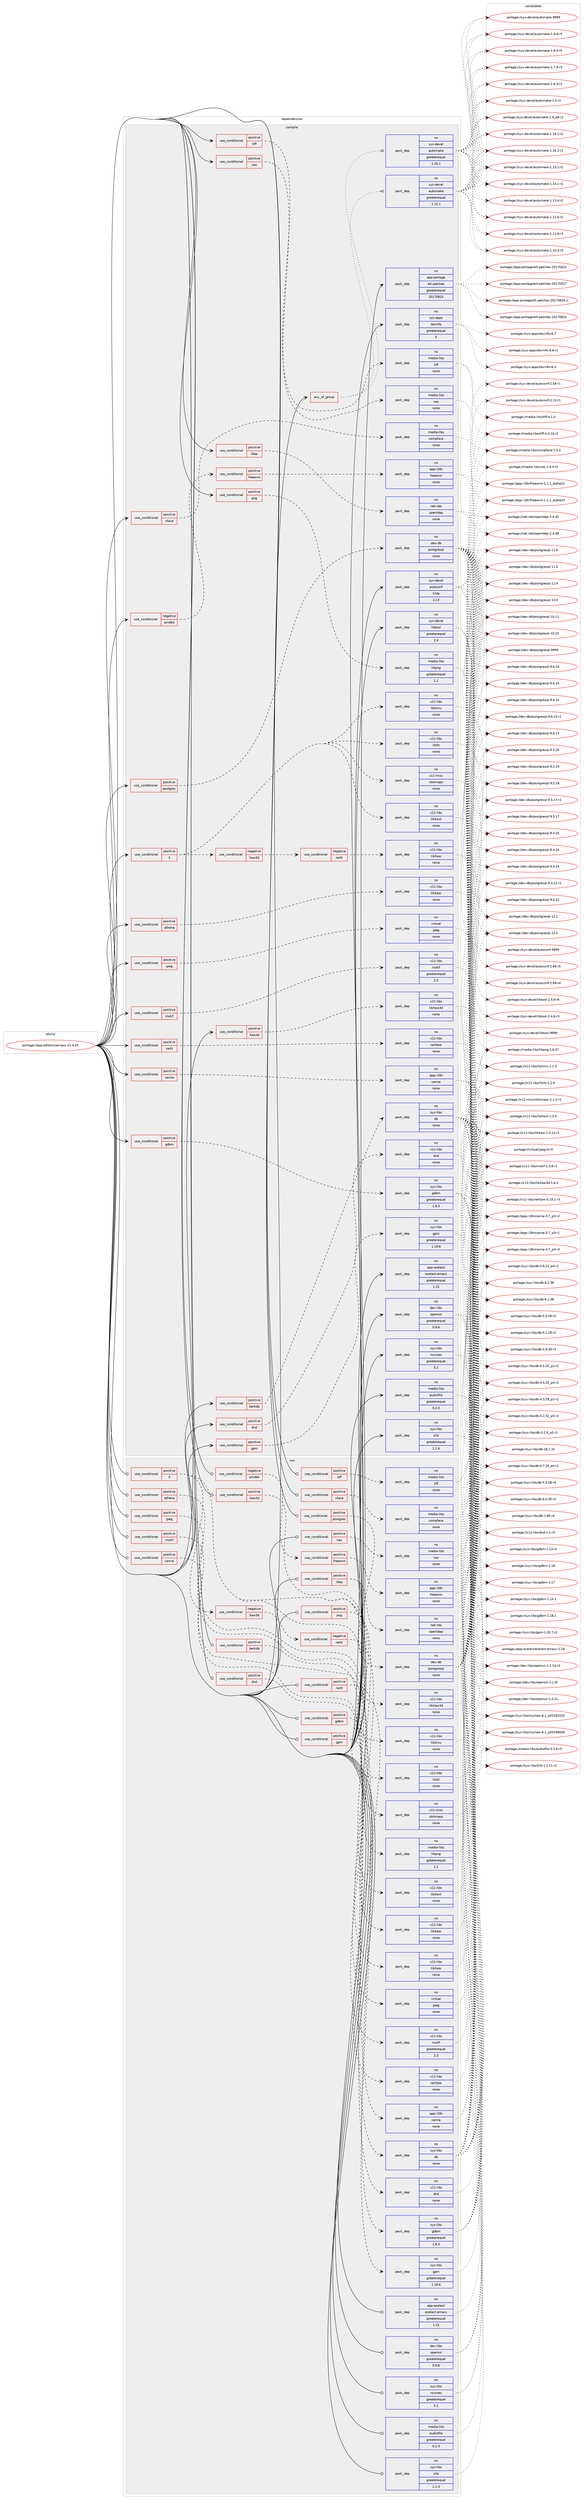 digraph prolog {

# *************
# Graph options
# *************

newrank=true;
concentrate=true;
compound=true;
graph [rankdir=LR,fontname=Helvetica,fontsize=10,ranksep=1.5];#, ranksep=2.5, nodesep=0.2];
edge  [arrowhead=vee];
node  [fontname=Helvetica,fontsize=10];

# **********
# The ebuild
# **********

subgraph cluster_leftcol {
color=gray;
label=<<i>ebuild</i>>;
id [label="portage://app-editors/xemacs-21.4.24", color=red, width=4, href="../app-editors/xemacs-21.4.24.svg"];
}

# ****************
# The dependencies
# ****************

subgraph cluster_midcol {
color=gray;
label=<<i>dependencies</i>>;
subgraph cluster_compile {
fillcolor="#eeeeee";
style=filled;
label=<<i>compile</i>>;
subgraph any8129 {
dependency634686 [label=<<TABLE BORDER="0" CELLBORDER="1" CELLSPACING="0" CELLPADDING="4"><TR><TD CELLPADDING="10">any_of_group</TD></TR></TABLE>>, shape=none, color=red];subgraph pack476854 {
dependency634687 [label=<<TABLE BORDER="0" CELLBORDER="1" CELLSPACING="0" CELLPADDING="4" WIDTH="220"><TR><TD ROWSPAN="6" CELLPADDING="30">pack_dep</TD></TR><TR><TD WIDTH="110">no</TD></TR><TR><TD>sys-devel</TD></TR><TR><TD>automake</TD></TR><TR><TD>greaterequal</TD></TR><TR><TD>1.16.1</TD></TR></TABLE>>, shape=none, color=blue];
}
dependency634686:e -> dependency634687:w [weight=20,style="dotted",arrowhead="oinv"];
subgraph pack476855 {
dependency634688 [label=<<TABLE BORDER="0" CELLBORDER="1" CELLSPACING="0" CELLPADDING="4" WIDTH="220"><TR><TD ROWSPAN="6" CELLPADDING="30">pack_dep</TD></TR><TR><TD WIDTH="110">no</TD></TR><TR><TD>sys-devel</TD></TR><TR><TD>automake</TD></TR><TR><TD>greaterequal</TD></TR><TR><TD>1.15.1</TD></TR></TABLE>>, shape=none, color=blue];
}
dependency634686:e -> dependency634688:w [weight=20,style="dotted",arrowhead="oinv"];
}
id:e -> dependency634686:w [weight=20,style="solid",arrowhead="vee"];
subgraph cond149414 {
dependency634689 [label=<<TABLE BORDER="0" CELLBORDER="1" CELLSPACING="0" CELLPADDING="4"><TR><TD ROWSPAN="3" CELLPADDING="10">use_conditional</TD></TR><TR><TD>negative</TD></TR><TR><TD>amd64</TD></TR></TABLE>>, shape=none, color=red];
subgraph cond149415 {
dependency634690 [label=<<TABLE BORDER="0" CELLBORDER="1" CELLSPACING="0" CELLPADDING="4"><TR><TD ROWSPAN="3" CELLPADDING="10">use_conditional</TD></TR><TR><TD>positive</TD></TR><TR><TD>freewnn</TD></TR></TABLE>>, shape=none, color=red];
subgraph pack476856 {
dependency634691 [label=<<TABLE BORDER="0" CELLBORDER="1" CELLSPACING="0" CELLPADDING="4" WIDTH="220"><TR><TD ROWSPAN="6" CELLPADDING="30">pack_dep</TD></TR><TR><TD WIDTH="110">no</TD></TR><TR><TD>app-i18n</TD></TR><TR><TD>freewnn</TD></TR><TR><TD>none</TD></TR><TR><TD></TD></TR></TABLE>>, shape=none, color=blue];
}
dependency634690:e -> dependency634691:w [weight=20,style="dashed",arrowhead="vee"];
}
dependency634689:e -> dependency634690:w [weight=20,style="dashed",arrowhead="vee"];
}
id:e -> dependency634689:w [weight=20,style="solid",arrowhead="vee"];
subgraph cond149416 {
dependency634692 [label=<<TABLE BORDER="0" CELLBORDER="1" CELLSPACING="0" CELLPADDING="4"><TR><TD ROWSPAN="3" CELLPADDING="10">use_conditional</TD></TR><TR><TD>positive</TD></TR><TR><TD>X</TD></TR></TABLE>>, shape=none, color=red];
subgraph pack476857 {
dependency634693 [label=<<TABLE BORDER="0" CELLBORDER="1" CELLSPACING="0" CELLPADDING="4" WIDTH="220"><TR><TD ROWSPAN="6" CELLPADDING="30">pack_dep</TD></TR><TR><TD WIDTH="110">no</TD></TR><TR><TD>x11-libs</TD></TR><TR><TD>libXt</TD></TR><TR><TD>none</TD></TR><TR><TD></TD></TR></TABLE>>, shape=none, color=blue];
}
dependency634692:e -> dependency634693:w [weight=20,style="dashed",arrowhead="vee"];
subgraph pack476858 {
dependency634694 [label=<<TABLE BORDER="0" CELLBORDER="1" CELLSPACING="0" CELLPADDING="4" WIDTH="220"><TR><TD ROWSPAN="6" CELLPADDING="30">pack_dep</TD></TR><TR><TD WIDTH="110">no</TD></TR><TR><TD>x11-libs</TD></TR><TR><TD>libXmu</TD></TR><TR><TD>none</TD></TR><TR><TD></TD></TR></TABLE>>, shape=none, color=blue];
}
dependency634692:e -> dependency634694:w [weight=20,style="dashed",arrowhead="vee"];
subgraph pack476859 {
dependency634695 [label=<<TABLE BORDER="0" CELLBORDER="1" CELLSPACING="0" CELLPADDING="4" WIDTH="220"><TR><TD ROWSPAN="6" CELLPADDING="30">pack_dep</TD></TR><TR><TD WIDTH="110">no</TD></TR><TR><TD>x11-libs</TD></TR><TR><TD>libXext</TD></TR><TR><TD>none</TD></TR><TR><TD></TD></TR></TABLE>>, shape=none, color=blue];
}
dependency634692:e -> dependency634695:w [weight=20,style="dashed",arrowhead="vee"];
subgraph pack476860 {
dependency634696 [label=<<TABLE BORDER="0" CELLBORDER="1" CELLSPACING="0" CELLPADDING="4" WIDTH="220"><TR><TD ROWSPAN="6" CELLPADDING="30">pack_dep</TD></TR><TR><TD WIDTH="110">no</TD></TR><TR><TD>x11-misc</TD></TR><TR><TD>xbitmaps</TD></TR><TR><TD>none</TD></TR><TR><TD></TD></TR></TABLE>>, shape=none, color=blue];
}
dependency634692:e -> dependency634696:w [weight=20,style="dashed",arrowhead="vee"];
subgraph cond149417 {
dependency634697 [label=<<TABLE BORDER="0" CELLBORDER="1" CELLSPACING="0" CELLPADDING="4"><TR><TD ROWSPAN="3" CELLPADDING="10">use_conditional</TD></TR><TR><TD>negative</TD></TR><TR><TD>Xaw3d</TD></TR></TABLE>>, shape=none, color=red];
subgraph cond149418 {
dependency634698 [label=<<TABLE BORDER="0" CELLBORDER="1" CELLSPACING="0" CELLPADDING="4"><TR><TD ROWSPAN="3" CELLPADDING="10">use_conditional</TD></TR><TR><TD>negative</TD></TR><TR><TD>neXt</TD></TR></TABLE>>, shape=none, color=red];
subgraph pack476861 {
dependency634699 [label=<<TABLE BORDER="0" CELLBORDER="1" CELLSPACING="0" CELLPADDING="4" WIDTH="220"><TR><TD ROWSPAN="6" CELLPADDING="30">pack_dep</TD></TR><TR><TD WIDTH="110">no</TD></TR><TR><TD>x11-libs</TD></TR><TR><TD>libXaw</TD></TR><TR><TD>none</TD></TR><TR><TD></TD></TR></TABLE>>, shape=none, color=blue];
}
dependency634698:e -> dependency634699:w [weight=20,style="dashed",arrowhead="vee"];
}
dependency634697:e -> dependency634698:w [weight=20,style="dashed",arrowhead="vee"];
}
dependency634692:e -> dependency634697:w [weight=20,style="dashed",arrowhead="vee"];
}
id:e -> dependency634692:w [weight=20,style="solid",arrowhead="vee"];
subgraph cond149419 {
dependency634700 [label=<<TABLE BORDER="0" CELLBORDER="1" CELLSPACING="0" CELLPADDING="4"><TR><TD ROWSPAN="3" CELLPADDING="10">use_conditional</TD></TR><TR><TD>positive</TD></TR><TR><TD>Xaw3d</TD></TR></TABLE>>, shape=none, color=red];
subgraph pack476862 {
dependency634701 [label=<<TABLE BORDER="0" CELLBORDER="1" CELLSPACING="0" CELLPADDING="4" WIDTH="220"><TR><TD ROWSPAN="6" CELLPADDING="30">pack_dep</TD></TR><TR><TD WIDTH="110">no</TD></TR><TR><TD>x11-libs</TD></TR><TR><TD>libXaw3d</TD></TR><TR><TD>none</TD></TR><TR><TD></TD></TR></TABLE>>, shape=none, color=blue];
}
dependency634700:e -> dependency634701:w [weight=20,style="dashed",arrowhead="vee"];
}
id:e -> dependency634700:w [weight=20,style="solid",arrowhead="vee"];
subgraph cond149420 {
dependency634702 [label=<<TABLE BORDER="0" CELLBORDER="1" CELLSPACING="0" CELLPADDING="4"><TR><TD ROWSPAN="3" CELLPADDING="10">use_conditional</TD></TR><TR><TD>positive</TD></TR><TR><TD>athena</TD></TR></TABLE>>, shape=none, color=red];
subgraph pack476863 {
dependency634703 [label=<<TABLE BORDER="0" CELLBORDER="1" CELLSPACING="0" CELLPADDING="4" WIDTH="220"><TR><TD ROWSPAN="6" CELLPADDING="30">pack_dep</TD></TR><TR><TD WIDTH="110">no</TD></TR><TR><TD>x11-libs</TD></TR><TR><TD>libXaw</TD></TR><TR><TD>none</TD></TR><TR><TD></TD></TR></TABLE>>, shape=none, color=blue];
}
dependency634702:e -> dependency634703:w [weight=20,style="dashed",arrowhead="vee"];
}
id:e -> dependency634702:w [weight=20,style="solid",arrowhead="vee"];
subgraph cond149421 {
dependency634704 [label=<<TABLE BORDER="0" CELLBORDER="1" CELLSPACING="0" CELLPADDING="4"><TR><TD ROWSPAN="3" CELLPADDING="10">use_conditional</TD></TR><TR><TD>positive</TD></TR><TR><TD>berkdb</TD></TR></TABLE>>, shape=none, color=red];
subgraph pack476864 {
dependency634705 [label=<<TABLE BORDER="0" CELLBORDER="1" CELLSPACING="0" CELLPADDING="4" WIDTH="220"><TR><TD ROWSPAN="6" CELLPADDING="30">pack_dep</TD></TR><TR><TD WIDTH="110">no</TD></TR><TR><TD>sys-libs</TD></TR><TR><TD>db</TD></TR><TR><TD>none</TD></TR><TR><TD></TD></TR></TABLE>>, shape=none, color=blue];
}
dependency634704:e -> dependency634705:w [weight=20,style="dashed",arrowhead="vee"];
}
id:e -> dependency634704:w [weight=20,style="solid",arrowhead="vee"];
subgraph cond149422 {
dependency634706 [label=<<TABLE BORDER="0" CELLBORDER="1" CELLSPACING="0" CELLPADDING="4"><TR><TD ROWSPAN="3" CELLPADDING="10">use_conditional</TD></TR><TR><TD>positive</TD></TR><TR><TD>canna</TD></TR></TABLE>>, shape=none, color=red];
subgraph pack476865 {
dependency634707 [label=<<TABLE BORDER="0" CELLBORDER="1" CELLSPACING="0" CELLPADDING="4" WIDTH="220"><TR><TD ROWSPAN="6" CELLPADDING="30">pack_dep</TD></TR><TR><TD WIDTH="110">no</TD></TR><TR><TD>app-i18n</TD></TR><TR><TD>canna</TD></TR><TR><TD>none</TD></TR><TR><TD></TD></TR></TABLE>>, shape=none, color=blue];
}
dependency634706:e -> dependency634707:w [weight=20,style="dashed",arrowhead="vee"];
}
id:e -> dependency634706:w [weight=20,style="solid",arrowhead="vee"];
subgraph cond149423 {
dependency634708 [label=<<TABLE BORDER="0" CELLBORDER="1" CELLSPACING="0" CELLPADDING="4"><TR><TD ROWSPAN="3" CELLPADDING="10">use_conditional</TD></TR><TR><TD>positive</TD></TR><TR><TD>dnd</TD></TR></TABLE>>, shape=none, color=red];
subgraph pack476866 {
dependency634709 [label=<<TABLE BORDER="0" CELLBORDER="1" CELLSPACING="0" CELLPADDING="4" WIDTH="220"><TR><TD ROWSPAN="6" CELLPADDING="30">pack_dep</TD></TR><TR><TD WIDTH="110">no</TD></TR><TR><TD>x11-libs</TD></TR><TR><TD>dnd</TD></TR><TR><TD>none</TD></TR><TR><TD></TD></TR></TABLE>>, shape=none, color=blue];
}
dependency634708:e -> dependency634709:w [weight=20,style="dashed",arrowhead="vee"];
}
id:e -> dependency634708:w [weight=20,style="solid",arrowhead="vee"];
subgraph cond149424 {
dependency634710 [label=<<TABLE BORDER="0" CELLBORDER="1" CELLSPACING="0" CELLPADDING="4"><TR><TD ROWSPAN="3" CELLPADDING="10">use_conditional</TD></TR><TR><TD>positive</TD></TR><TR><TD>gdbm</TD></TR></TABLE>>, shape=none, color=red];
subgraph pack476867 {
dependency634711 [label=<<TABLE BORDER="0" CELLBORDER="1" CELLSPACING="0" CELLPADDING="4" WIDTH="220"><TR><TD ROWSPAN="6" CELLPADDING="30">pack_dep</TD></TR><TR><TD WIDTH="110">no</TD></TR><TR><TD>sys-libs</TD></TR><TR><TD>gdbm</TD></TR><TR><TD>greaterequal</TD></TR><TR><TD>1.8.3</TD></TR></TABLE>>, shape=none, color=blue];
}
dependency634710:e -> dependency634711:w [weight=20,style="dashed",arrowhead="vee"];
}
id:e -> dependency634710:w [weight=20,style="solid",arrowhead="vee"];
subgraph cond149425 {
dependency634712 [label=<<TABLE BORDER="0" CELLBORDER="1" CELLSPACING="0" CELLPADDING="4"><TR><TD ROWSPAN="3" CELLPADDING="10">use_conditional</TD></TR><TR><TD>positive</TD></TR><TR><TD>gpm</TD></TR></TABLE>>, shape=none, color=red];
subgraph pack476868 {
dependency634713 [label=<<TABLE BORDER="0" CELLBORDER="1" CELLSPACING="0" CELLPADDING="4" WIDTH="220"><TR><TD ROWSPAN="6" CELLPADDING="30">pack_dep</TD></TR><TR><TD WIDTH="110">no</TD></TR><TR><TD>sys-libs</TD></TR><TR><TD>gpm</TD></TR><TR><TD>greaterequal</TD></TR><TR><TD>1.19.6</TD></TR></TABLE>>, shape=none, color=blue];
}
dependency634712:e -> dependency634713:w [weight=20,style="dashed",arrowhead="vee"];
}
id:e -> dependency634712:w [weight=20,style="solid",arrowhead="vee"];
subgraph cond149426 {
dependency634714 [label=<<TABLE BORDER="0" CELLBORDER="1" CELLSPACING="0" CELLPADDING="4"><TR><TD ROWSPAN="3" CELLPADDING="10">use_conditional</TD></TR><TR><TD>positive</TD></TR><TR><TD>jpeg</TD></TR></TABLE>>, shape=none, color=red];
subgraph pack476869 {
dependency634715 [label=<<TABLE BORDER="0" CELLBORDER="1" CELLSPACING="0" CELLPADDING="4" WIDTH="220"><TR><TD ROWSPAN="6" CELLPADDING="30">pack_dep</TD></TR><TR><TD WIDTH="110">no</TD></TR><TR><TD>virtual</TD></TR><TR><TD>jpeg</TD></TR><TR><TD>none</TD></TR><TR><TD></TD></TR></TABLE>>, shape=none, color=blue];
}
dependency634714:e -> dependency634715:w [weight=20,style="dashed",arrowhead="vee"];
}
id:e -> dependency634714:w [weight=20,style="solid",arrowhead="vee"];
subgraph cond149427 {
dependency634716 [label=<<TABLE BORDER="0" CELLBORDER="1" CELLSPACING="0" CELLPADDING="4"><TR><TD ROWSPAN="3" CELLPADDING="10">use_conditional</TD></TR><TR><TD>positive</TD></TR><TR><TD>ldap</TD></TR></TABLE>>, shape=none, color=red];
subgraph pack476870 {
dependency634717 [label=<<TABLE BORDER="0" CELLBORDER="1" CELLSPACING="0" CELLPADDING="4" WIDTH="220"><TR><TD ROWSPAN="6" CELLPADDING="30">pack_dep</TD></TR><TR><TD WIDTH="110">no</TD></TR><TR><TD>net-nds</TD></TR><TR><TD>openldap</TD></TR><TR><TD>none</TD></TR><TR><TD></TD></TR></TABLE>>, shape=none, color=blue];
}
dependency634716:e -> dependency634717:w [weight=20,style="dashed",arrowhead="vee"];
}
id:e -> dependency634716:w [weight=20,style="solid",arrowhead="vee"];
subgraph cond149428 {
dependency634718 [label=<<TABLE BORDER="0" CELLBORDER="1" CELLSPACING="0" CELLPADDING="4"><TR><TD ROWSPAN="3" CELLPADDING="10">use_conditional</TD></TR><TR><TD>positive</TD></TR><TR><TD>motif</TD></TR></TABLE>>, shape=none, color=red];
subgraph pack476871 {
dependency634719 [label=<<TABLE BORDER="0" CELLBORDER="1" CELLSPACING="0" CELLPADDING="4" WIDTH="220"><TR><TD ROWSPAN="6" CELLPADDING="30">pack_dep</TD></TR><TR><TD WIDTH="110">no</TD></TR><TR><TD>x11-libs</TD></TR><TR><TD>motif</TD></TR><TR><TD>greaterequal</TD></TR><TR><TD>2.3</TD></TR></TABLE>>, shape=none, color=blue];
}
dependency634718:e -> dependency634719:w [weight=20,style="dashed",arrowhead="vee"];
}
id:e -> dependency634718:w [weight=20,style="solid",arrowhead="vee"];
subgraph cond149429 {
dependency634720 [label=<<TABLE BORDER="0" CELLBORDER="1" CELLSPACING="0" CELLPADDING="4"><TR><TD ROWSPAN="3" CELLPADDING="10">use_conditional</TD></TR><TR><TD>positive</TD></TR><TR><TD>nas</TD></TR></TABLE>>, shape=none, color=red];
subgraph pack476872 {
dependency634721 [label=<<TABLE BORDER="0" CELLBORDER="1" CELLSPACING="0" CELLPADDING="4" WIDTH="220"><TR><TD ROWSPAN="6" CELLPADDING="30">pack_dep</TD></TR><TR><TD WIDTH="110">no</TD></TR><TR><TD>media-libs</TD></TR><TR><TD>nas</TD></TR><TR><TD>none</TD></TR><TR><TD></TD></TR></TABLE>>, shape=none, color=blue];
}
dependency634720:e -> dependency634721:w [weight=20,style="dashed",arrowhead="vee"];
}
id:e -> dependency634720:w [weight=20,style="solid",arrowhead="vee"];
subgraph cond149430 {
dependency634722 [label=<<TABLE BORDER="0" CELLBORDER="1" CELLSPACING="0" CELLPADDING="4"><TR><TD ROWSPAN="3" CELLPADDING="10">use_conditional</TD></TR><TR><TD>positive</TD></TR><TR><TD>neXt</TD></TR></TABLE>>, shape=none, color=red];
subgraph pack476873 {
dependency634723 [label=<<TABLE BORDER="0" CELLBORDER="1" CELLSPACING="0" CELLPADDING="4" WIDTH="220"><TR><TD ROWSPAN="6" CELLPADDING="30">pack_dep</TD></TR><TR><TD WIDTH="110">no</TD></TR><TR><TD>x11-libs</TD></TR><TR><TD>neXtaw</TD></TR><TR><TD>none</TD></TR><TR><TD></TD></TR></TABLE>>, shape=none, color=blue];
}
dependency634722:e -> dependency634723:w [weight=20,style="dashed",arrowhead="vee"];
}
id:e -> dependency634722:w [weight=20,style="solid",arrowhead="vee"];
subgraph cond149431 {
dependency634724 [label=<<TABLE BORDER="0" CELLBORDER="1" CELLSPACING="0" CELLPADDING="4"><TR><TD ROWSPAN="3" CELLPADDING="10">use_conditional</TD></TR><TR><TD>positive</TD></TR><TR><TD>png</TD></TR></TABLE>>, shape=none, color=red];
subgraph pack476874 {
dependency634725 [label=<<TABLE BORDER="0" CELLBORDER="1" CELLSPACING="0" CELLPADDING="4" WIDTH="220"><TR><TD ROWSPAN="6" CELLPADDING="30">pack_dep</TD></TR><TR><TD WIDTH="110">no</TD></TR><TR><TD>media-libs</TD></TR><TR><TD>libpng</TD></TR><TR><TD>greaterequal</TD></TR><TR><TD>1.2</TD></TR></TABLE>>, shape=none, color=blue];
}
dependency634724:e -> dependency634725:w [weight=20,style="dashed",arrowhead="vee"];
}
id:e -> dependency634724:w [weight=20,style="solid",arrowhead="vee"];
subgraph cond149432 {
dependency634726 [label=<<TABLE BORDER="0" CELLBORDER="1" CELLSPACING="0" CELLPADDING="4"><TR><TD ROWSPAN="3" CELLPADDING="10">use_conditional</TD></TR><TR><TD>positive</TD></TR><TR><TD>postgres</TD></TR></TABLE>>, shape=none, color=red];
subgraph pack476875 {
dependency634727 [label=<<TABLE BORDER="0" CELLBORDER="1" CELLSPACING="0" CELLPADDING="4" WIDTH="220"><TR><TD ROWSPAN="6" CELLPADDING="30">pack_dep</TD></TR><TR><TD WIDTH="110">no</TD></TR><TR><TD>dev-db</TD></TR><TR><TD>postgresql</TD></TR><TR><TD>none</TD></TR><TR><TD></TD></TR></TABLE>>, shape=none, color=blue];
}
dependency634726:e -> dependency634727:w [weight=20,style="dashed",arrowhead="vee"];
}
id:e -> dependency634726:w [weight=20,style="solid",arrowhead="vee"];
subgraph cond149433 {
dependency634728 [label=<<TABLE BORDER="0" CELLBORDER="1" CELLSPACING="0" CELLPADDING="4"><TR><TD ROWSPAN="3" CELLPADDING="10">use_conditional</TD></TR><TR><TD>positive</TD></TR><TR><TD>tiff</TD></TR></TABLE>>, shape=none, color=red];
subgraph pack476876 {
dependency634729 [label=<<TABLE BORDER="0" CELLBORDER="1" CELLSPACING="0" CELLPADDING="4" WIDTH="220"><TR><TD ROWSPAN="6" CELLPADDING="30">pack_dep</TD></TR><TR><TD WIDTH="110">no</TD></TR><TR><TD>media-libs</TD></TR><TR><TD>tiff</TD></TR><TR><TD>none</TD></TR><TR><TD></TD></TR></TABLE>>, shape=none, color=blue];
}
dependency634728:e -> dependency634729:w [weight=20,style="dashed",arrowhead="vee"];
}
id:e -> dependency634728:w [weight=20,style="solid",arrowhead="vee"];
subgraph cond149434 {
dependency634730 [label=<<TABLE BORDER="0" CELLBORDER="1" CELLSPACING="0" CELLPADDING="4"><TR><TD ROWSPAN="3" CELLPADDING="10">use_conditional</TD></TR><TR><TD>positive</TD></TR><TR><TD>xface</TD></TR></TABLE>>, shape=none, color=red];
subgraph pack476877 {
dependency634731 [label=<<TABLE BORDER="0" CELLBORDER="1" CELLSPACING="0" CELLPADDING="4" WIDTH="220"><TR><TD ROWSPAN="6" CELLPADDING="30">pack_dep</TD></TR><TR><TD WIDTH="110">no</TD></TR><TR><TD>media-libs</TD></TR><TR><TD>compface</TD></TR><TR><TD>none</TD></TR><TR><TD></TD></TR></TABLE>>, shape=none, color=blue];
}
dependency634730:e -> dependency634731:w [weight=20,style="dashed",arrowhead="vee"];
}
id:e -> dependency634730:w [weight=20,style="solid",arrowhead="vee"];
subgraph pack476878 {
dependency634732 [label=<<TABLE BORDER="0" CELLBORDER="1" CELLSPACING="0" CELLPADDING="4" WIDTH="220"><TR><TD ROWSPAN="6" CELLPADDING="30">pack_dep</TD></TR><TR><TD WIDTH="110">no</TD></TR><TR><TD>app-eselect</TD></TR><TR><TD>eselect-emacs</TD></TR><TR><TD>greaterequal</TD></TR><TR><TD>1.15</TD></TR></TABLE>>, shape=none, color=blue];
}
id:e -> dependency634732:w [weight=20,style="solid",arrowhead="vee"];
subgraph pack476879 {
dependency634733 [label=<<TABLE BORDER="0" CELLBORDER="1" CELLSPACING="0" CELLPADDING="4" WIDTH="220"><TR><TD ROWSPAN="6" CELLPADDING="30">pack_dep</TD></TR><TR><TD WIDTH="110">no</TD></TR><TR><TD>app-portage</TD></TR><TR><TD>elt-patches</TD></TR><TR><TD>greaterequal</TD></TR><TR><TD>20170815</TD></TR></TABLE>>, shape=none, color=blue];
}
id:e -> dependency634733:w [weight=20,style="solid",arrowhead="vee"];
subgraph pack476880 {
dependency634734 [label=<<TABLE BORDER="0" CELLBORDER="1" CELLSPACING="0" CELLPADDING="4" WIDTH="220"><TR><TD ROWSPAN="6" CELLPADDING="30">pack_dep</TD></TR><TR><TD WIDTH="110">no</TD></TR><TR><TD>dev-libs</TD></TR><TR><TD>openssl</TD></TR><TR><TD>greaterequal</TD></TR><TR><TD>0.9.6</TD></TR></TABLE>>, shape=none, color=blue];
}
id:e -> dependency634734:w [weight=20,style="solid",arrowhead="vee"];
subgraph pack476881 {
dependency634735 [label=<<TABLE BORDER="0" CELLBORDER="1" CELLSPACING="0" CELLPADDING="4" WIDTH="220"><TR><TD ROWSPAN="6" CELLPADDING="30">pack_dep</TD></TR><TR><TD WIDTH="110">no</TD></TR><TR><TD>media-libs</TD></TR><TR><TD>audiofile</TD></TR><TR><TD>greaterequal</TD></TR><TR><TD>0.2.3</TD></TR></TABLE>>, shape=none, color=blue];
}
id:e -> dependency634735:w [weight=20,style="solid",arrowhead="vee"];
subgraph pack476882 {
dependency634736 [label=<<TABLE BORDER="0" CELLBORDER="1" CELLSPACING="0" CELLPADDING="4" WIDTH="220"><TR><TD ROWSPAN="6" CELLPADDING="30">pack_dep</TD></TR><TR><TD WIDTH="110">no</TD></TR><TR><TD>sys-apps</TD></TR><TR><TD>texinfo</TD></TR><TR><TD>greaterequal</TD></TR><TR><TD>5</TD></TR></TABLE>>, shape=none, color=blue];
}
id:e -> dependency634736:w [weight=20,style="solid",arrowhead="vee"];
subgraph pack476883 {
dependency634737 [label=<<TABLE BORDER="0" CELLBORDER="1" CELLSPACING="0" CELLPADDING="4" WIDTH="220"><TR><TD ROWSPAN="6" CELLPADDING="30">pack_dep</TD></TR><TR><TD WIDTH="110">no</TD></TR><TR><TD>sys-devel</TD></TR><TR><TD>autoconf</TD></TR><TR><TD>tilde</TD></TR><TR><TD>2.13</TD></TR></TABLE>>, shape=none, color=blue];
}
id:e -> dependency634737:w [weight=20,style="solid",arrowhead="vee"];
subgraph pack476884 {
dependency634738 [label=<<TABLE BORDER="0" CELLBORDER="1" CELLSPACING="0" CELLPADDING="4" WIDTH="220"><TR><TD ROWSPAN="6" CELLPADDING="30">pack_dep</TD></TR><TR><TD WIDTH="110">no</TD></TR><TR><TD>sys-devel</TD></TR><TR><TD>libtool</TD></TR><TR><TD>greaterequal</TD></TR><TR><TD>2.4</TD></TR></TABLE>>, shape=none, color=blue];
}
id:e -> dependency634738:w [weight=20,style="solid",arrowhead="vee"];
subgraph pack476885 {
dependency634739 [label=<<TABLE BORDER="0" CELLBORDER="1" CELLSPACING="0" CELLPADDING="4" WIDTH="220"><TR><TD ROWSPAN="6" CELLPADDING="30">pack_dep</TD></TR><TR><TD WIDTH="110">no</TD></TR><TR><TD>sys-libs</TD></TR><TR><TD>ncurses</TD></TR><TR><TD>greaterequal</TD></TR><TR><TD>5.2</TD></TR></TABLE>>, shape=none, color=blue];
}
id:e -> dependency634739:w [weight=20,style="solid",arrowhead="vee"];
subgraph pack476886 {
dependency634740 [label=<<TABLE BORDER="0" CELLBORDER="1" CELLSPACING="0" CELLPADDING="4" WIDTH="220"><TR><TD ROWSPAN="6" CELLPADDING="30">pack_dep</TD></TR><TR><TD WIDTH="110">no</TD></TR><TR><TD>sys-libs</TD></TR><TR><TD>zlib</TD></TR><TR><TD>greaterequal</TD></TR><TR><TD>1.1.4</TD></TR></TABLE>>, shape=none, color=blue];
}
id:e -> dependency634740:w [weight=20,style="solid",arrowhead="vee"];
}
subgraph cluster_compileandrun {
fillcolor="#eeeeee";
style=filled;
label=<<i>compile and run</i>>;
}
subgraph cluster_run {
fillcolor="#eeeeee";
style=filled;
label=<<i>run</i>>;
subgraph cond149435 {
dependency634741 [label=<<TABLE BORDER="0" CELLBORDER="1" CELLSPACING="0" CELLPADDING="4"><TR><TD ROWSPAN="3" CELLPADDING="10">use_conditional</TD></TR><TR><TD>negative</TD></TR><TR><TD>amd64</TD></TR></TABLE>>, shape=none, color=red];
subgraph cond149436 {
dependency634742 [label=<<TABLE BORDER="0" CELLBORDER="1" CELLSPACING="0" CELLPADDING="4"><TR><TD ROWSPAN="3" CELLPADDING="10">use_conditional</TD></TR><TR><TD>positive</TD></TR><TR><TD>freewnn</TD></TR></TABLE>>, shape=none, color=red];
subgraph pack476887 {
dependency634743 [label=<<TABLE BORDER="0" CELLBORDER="1" CELLSPACING="0" CELLPADDING="4" WIDTH="220"><TR><TD ROWSPAN="6" CELLPADDING="30">pack_dep</TD></TR><TR><TD WIDTH="110">no</TD></TR><TR><TD>app-i18n</TD></TR><TR><TD>freewnn</TD></TR><TR><TD>none</TD></TR><TR><TD></TD></TR></TABLE>>, shape=none, color=blue];
}
dependency634742:e -> dependency634743:w [weight=20,style="dashed",arrowhead="vee"];
}
dependency634741:e -> dependency634742:w [weight=20,style="dashed",arrowhead="vee"];
}
id:e -> dependency634741:w [weight=20,style="solid",arrowhead="odot"];
subgraph cond149437 {
dependency634744 [label=<<TABLE BORDER="0" CELLBORDER="1" CELLSPACING="0" CELLPADDING="4"><TR><TD ROWSPAN="3" CELLPADDING="10">use_conditional</TD></TR><TR><TD>positive</TD></TR><TR><TD>X</TD></TR></TABLE>>, shape=none, color=red];
subgraph pack476888 {
dependency634745 [label=<<TABLE BORDER="0" CELLBORDER="1" CELLSPACING="0" CELLPADDING="4" WIDTH="220"><TR><TD ROWSPAN="6" CELLPADDING="30">pack_dep</TD></TR><TR><TD WIDTH="110">no</TD></TR><TR><TD>x11-libs</TD></TR><TR><TD>libXt</TD></TR><TR><TD>none</TD></TR><TR><TD></TD></TR></TABLE>>, shape=none, color=blue];
}
dependency634744:e -> dependency634745:w [weight=20,style="dashed",arrowhead="vee"];
subgraph pack476889 {
dependency634746 [label=<<TABLE BORDER="0" CELLBORDER="1" CELLSPACING="0" CELLPADDING="4" WIDTH="220"><TR><TD ROWSPAN="6" CELLPADDING="30">pack_dep</TD></TR><TR><TD WIDTH="110">no</TD></TR><TR><TD>x11-libs</TD></TR><TR><TD>libXmu</TD></TR><TR><TD>none</TD></TR><TR><TD></TD></TR></TABLE>>, shape=none, color=blue];
}
dependency634744:e -> dependency634746:w [weight=20,style="dashed",arrowhead="vee"];
subgraph pack476890 {
dependency634747 [label=<<TABLE BORDER="0" CELLBORDER="1" CELLSPACING="0" CELLPADDING="4" WIDTH="220"><TR><TD ROWSPAN="6" CELLPADDING="30">pack_dep</TD></TR><TR><TD WIDTH="110">no</TD></TR><TR><TD>x11-libs</TD></TR><TR><TD>libXext</TD></TR><TR><TD>none</TD></TR><TR><TD></TD></TR></TABLE>>, shape=none, color=blue];
}
dependency634744:e -> dependency634747:w [weight=20,style="dashed",arrowhead="vee"];
subgraph pack476891 {
dependency634748 [label=<<TABLE BORDER="0" CELLBORDER="1" CELLSPACING="0" CELLPADDING="4" WIDTH="220"><TR><TD ROWSPAN="6" CELLPADDING="30">pack_dep</TD></TR><TR><TD WIDTH="110">no</TD></TR><TR><TD>x11-misc</TD></TR><TR><TD>xbitmaps</TD></TR><TR><TD>none</TD></TR><TR><TD></TD></TR></TABLE>>, shape=none, color=blue];
}
dependency634744:e -> dependency634748:w [weight=20,style="dashed",arrowhead="vee"];
subgraph cond149438 {
dependency634749 [label=<<TABLE BORDER="0" CELLBORDER="1" CELLSPACING="0" CELLPADDING="4"><TR><TD ROWSPAN="3" CELLPADDING="10">use_conditional</TD></TR><TR><TD>negative</TD></TR><TR><TD>Xaw3d</TD></TR></TABLE>>, shape=none, color=red];
subgraph cond149439 {
dependency634750 [label=<<TABLE BORDER="0" CELLBORDER="1" CELLSPACING="0" CELLPADDING="4"><TR><TD ROWSPAN="3" CELLPADDING="10">use_conditional</TD></TR><TR><TD>negative</TD></TR><TR><TD>neXt</TD></TR></TABLE>>, shape=none, color=red];
subgraph pack476892 {
dependency634751 [label=<<TABLE BORDER="0" CELLBORDER="1" CELLSPACING="0" CELLPADDING="4" WIDTH="220"><TR><TD ROWSPAN="6" CELLPADDING="30">pack_dep</TD></TR><TR><TD WIDTH="110">no</TD></TR><TR><TD>x11-libs</TD></TR><TR><TD>libXaw</TD></TR><TR><TD>none</TD></TR><TR><TD></TD></TR></TABLE>>, shape=none, color=blue];
}
dependency634750:e -> dependency634751:w [weight=20,style="dashed",arrowhead="vee"];
}
dependency634749:e -> dependency634750:w [weight=20,style="dashed",arrowhead="vee"];
}
dependency634744:e -> dependency634749:w [weight=20,style="dashed",arrowhead="vee"];
}
id:e -> dependency634744:w [weight=20,style="solid",arrowhead="odot"];
subgraph cond149440 {
dependency634752 [label=<<TABLE BORDER="0" CELLBORDER="1" CELLSPACING="0" CELLPADDING="4"><TR><TD ROWSPAN="3" CELLPADDING="10">use_conditional</TD></TR><TR><TD>positive</TD></TR><TR><TD>Xaw3d</TD></TR></TABLE>>, shape=none, color=red];
subgraph pack476893 {
dependency634753 [label=<<TABLE BORDER="0" CELLBORDER="1" CELLSPACING="0" CELLPADDING="4" WIDTH="220"><TR><TD ROWSPAN="6" CELLPADDING="30">pack_dep</TD></TR><TR><TD WIDTH="110">no</TD></TR><TR><TD>x11-libs</TD></TR><TR><TD>libXaw3d</TD></TR><TR><TD>none</TD></TR><TR><TD></TD></TR></TABLE>>, shape=none, color=blue];
}
dependency634752:e -> dependency634753:w [weight=20,style="dashed",arrowhead="vee"];
}
id:e -> dependency634752:w [weight=20,style="solid",arrowhead="odot"];
subgraph cond149441 {
dependency634754 [label=<<TABLE BORDER="0" CELLBORDER="1" CELLSPACING="0" CELLPADDING="4"><TR><TD ROWSPAN="3" CELLPADDING="10">use_conditional</TD></TR><TR><TD>positive</TD></TR><TR><TD>athena</TD></TR></TABLE>>, shape=none, color=red];
subgraph pack476894 {
dependency634755 [label=<<TABLE BORDER="0" CELLBORDER="1" CELLSPACING="0" CELLPADDING="4" WIDTH="220"><TR><TD ROWSPAN="6" CELLPADDING="30">pack_dep</TD></TR><TR><TD WIDTH="110">no</TD></TR><TR><TD>x11-libs</TD></TR><TR><TD>libXaw</TD></TR><TR><TD>none</TD></TR><TR><TD></TD></TR></TABLE>>, shape=none, color=blue];
}
dependency634754:e -> dependency634755:w [weight=20,style="dashed",arrowhead="vee"];
}
id:e -> dependency634754:w [weight=20,style="solid",arrowhead="odot"];
subgraph cond149442 {
dependency634756 [label=<<TABLE BORDER="0" CELLBORDER="1" CELLSPACING="0" CELLPADDING="4"><TR><TD ROWSPAN="3" CELLPADDING="10">use_conditional</TD></TR><TR><TD>positive</TD></TR><TR><TD>berkdb</TD></TR></TABLE>>, shape=none, color=red];
subgraph pack476895 {
dependency634757 [label=<<TABLE BORDER="0" CELLBORDER="1" CELLSPACING="0" CELLPADDING="4" WIDTH="220"><TR><TD ROWSPAN="6" CELLPADDING="30">pack_dep</TD></TR><TR><TD WIDTH="110">no</TD></TR><TR><TD>sys-libs</TD></TR><TR><TD>db</TD></TR><TR><TD>none</TD></TR><TR><TD></TD></TR></TABLE>>, shape=none, color=blue];
}
dependency634756:e -> dependency634757:w [weight=20,style="dashed",arrowhead="vee"];
}
id:e -> dependency634756:w [weight=20,style="solid",arrowhead="odot"];
subgraph cond149443 {
dependency634758 [label=<<TABLE BORDER="0" CELLBORDER="1" CELLSPACING="0" CELLPADDING="4"><TR><TD ROWSPAN="3" CELLPADDING="10">use_conditional</TD></TR><TR><TD>positive</TD></TR><TR><TD>canna</TD></TR></TABLE>>, shape=none, color=red];
subgraph pack476896 {
dependency634759 [label=<<TABLE BORDER="0" CELLBORDER="1" CELLSPACING="0" CELLPADDING="4" WIDTH="220"><TR><TD ROWSPAN="6" CELLPADDING="30">pack_dep</TD></TR><TR><TD WIDTH="110">no</TD></TR><TR><TD>app-i18n</TD></TR><TR><TD>canna</TD></TR><TR><TD>none</TD></TR><TR><TD></TD></TR></TABLE>>, shape=none, color=blue];
}
dependency634758:e -> dependency634759:w [weight=20,style="dashed",arrowhead="vee"];
}
id:e -> dependency634758:w [weight=20,style="solid",arrowhead="odot"];
subgraph cond149444 {
dependency634760 [label=<<TABLE BORDER="0" CELLBORDER="1" CELLSPACING="0" CELLPADDING="4"><TR><TD ROWSPAN="3" CELLPADDING="10">use_conditional</TD></TR><TR><TD>positive</TD></TR><TR><TD>dnd</TD></TR></TABLE>>, shape=none, color=red];
subgraph pack476897 {
dependency634761 [label=<<TABLE BORDER="0" CELLBORDER="1" CELLSPACING="0" CELLPADDING="4" WIDTH="220"><TR><TD ROWSPAN="6" CELLPADDING="30">pack_dep</TD></TR><TR><TD WIDTH="110">no</TD></TR><TR><TD>x11-libs</TD></TR><TR><TD>dnd</TD></TR><TR><TD>none</TD></TR><TR><TD></TD></TR></TABLE>>, shape=none, color=blue];
}
dependency634760:e -> dependency634761:w [weight=20,style="dashed",arrowhead="vee"];
}
id:e -> dependency634760:w [weight=20,style="solid",arrowhead="odot"];
subgraph cond149445 {
dependency634762 [label=<<TABLE BORDER="0" CELLBORDER="1" CELLSPACING="0" CELLPADDING="4"><TR><TD ROWSPAN="3" CELLPADDING="10">use_conditional</TD></TR><TR><TD>positive</TD></TR><TR><TD>gdbm</TD></TR></TABLE>>, shape=none, color=red];
subgraph pack476898 {
dependency634763 [label=<<TABLE BORDER="0" CELLBORDER="1" CELLSPACING="0" CELLPADDING="4" WIDTH="220"><TR><TD ROWSPAN="6" CELLPADDING="30">pack_dep</TD></TR><TR><TD WIDTH="110">no</TD></TR><TR><TD>sys-libs</TD></TR><TR><TD>gdbm</TD></TR><TR><TD>greaterequal</TD></TR><TR><TD>1.8.3</TD></TR></TABLE>>, shape=none, color=blue];
}
dependency634762:e -> dependency634763:w [weight=20,style="dashed",arrowhead="vee"];
}
id:e -> dependency634762:w [weight=20,style="solid",arrowhead="odot"];
subgraph cond149446 {
dependency634764 [label=<<TABLE BORDER="0" CELLBORDER="1" CELLSPACING="0" CELLPADDING="4"><TR><TD ROWSPAN="3" CELLPADDING="10">use_conditional</TD></TR><TR><TD>positive</TD></TR><TR><TD>gpm</TD></TR></TABLE>>, shape=none, color=red];
subgraph pack476899 {
dependency634765 [label=<<TABLE BORDER="0" CELLBORDER="1" CELLSPACING="0" CELLPADDING="4" WIDTH="220"><TR><TD ROWSPAN="6" CELLPADDING="30">pack_dep</TD></TR><TR><TD WIDTH="110">no</TD></TR><TR><TD>sys-libs</TD></TR><TR><TD>gpm</TD></TR><TR><TD>greaterequal</TD></TR><TR><TD>1.19.6</TD></TR></TABLE>>, shape=none, color=blue];
}
dependency634764:e -> dependency634765:w [weight=20,style="dashed",arrowhead="vee"];
}
id:e -> dependency634764:w [weight=20,style="solid",arrowhead="odot"];
subgraph cond149447 {
dependency634766 [label=<<TABLE BORDER="0" CELLBORDER="1" CELLSPACING="0" CELLPADDING="4"><TR><TD ROWSPAN="3" CELLPADDING="10">use_conditional</TD></TR><TR><TD>positive</TD></TR><TR><TD>jpeg</TD></TR></TABLE>>, shape=none, color=red];
subgraph pack476900 {
dependency634767 [label=<<TABLE BORDER="0" CELLBORDER="1" CELLSPACING="0" CELLPADDING="4" WIDTH="220"><TR><TD ROWSPAN="6" CELLPADDING="30">pack_dep</TD></TR><TR><TD WIDTH="110">no</TD></TR><TR><TD>virtual</TD></TR><TR><TD>jpeg</TD></TR><TR><TD>none</TD></TR><TR><TD></TD></TR></TABLE>>, shape=none, color=blue];
}
dependency634766:e -> dependency634767:w [weight=20,style="dashed",arrowhead="vee"];
}
id:e -> dependency634766:w [weight=20,style="solid",arrowhead="odot"];
subgraph cond149448 {
dependency634768 [label=<<TABLE BORDER="0" CELLBORDER="1" CELLSPACING="0" CELLPADDING="4"><TR><TD ROWSPAN="3" CELLPADDING="10">use_conditional</TD></TR><TR><TD>positive</TD></TR><TR><TD>ldap</TD></TR></TABLE>>, shape=none, color=red];
subgraph pack476901 {
dependency634769 [label=<<TABLE BORDER="0" CELLBORDER="1" CELLSPACING="0" CELLPADDING="4" WIDTH="220"><TR><TD ROWSPAN="6" CELLPADDING="30">pack_dep</TD></TR><TR><TD WIDTH="110">no</TD></TR><TR><TD>net-nds</TD></TR><TR><TD>openldap</TD></TR><TR><TD>none</TD></TR><TR><TD></TD></TR></TABLE>>, shape=none, color=blue];
}
dependency634768:e -> dependency634769:w [weight=20,style="dashed",arrowhead="vee"];
}
id:e -> dependency634768:w [weight=20,style="solid",arrowhead="odot"];
subgraph cond149449 {
dependency634770 [label=<<TABLE BORDER="0" CELLBORDER="1" CELLSPACING="0" CELLPADDING="4"><TR><TD ROWSPAN="3" CELLPADDING="10">use_conditional</TD></TR><TR><TD>positive</TD></TR><TR><TD>motif</TD></TR></TABLE>>, shape=none, color=red];
subgraph pack476902 {
dependency634771 [label=<<TABLE BORDER="0" CELLBORDER="1" CELLSPACING="0" CELLPADDING="4" WIDTH="220"><TR><TD ROWSPAN="6" CELLPADDING="30">pack_dep</TD></TR><TR><TD WIDTH="110">no</TD></TR><TR><TD>x11-libs</TD></TR><TR><TD>motif</TD></TR><TR><TD>greaterequal</TD></TR><TR><TD>2.3</TD></TR></TABLE>>, shape=none, color=blue];
}
dependency634770:e -> dependency634771:w [weight=20,style="dashed",arrowhead="vee"];
}
id:e -> dependency634770:w [weight=20,style="solid",arrowhead="odot"];
subgraph cond149450 {
dependency634772 [label=<<TABLE BORDER="0" CELLBORDER="1" CELLSPACING="0" CELLPADDING="4"><TR><TD ROWSPAN="3" CELLPADDING="10">use_conditional</TD></TR><TR><TD>positive</TD></TR><TR><TD>nas</TD></TR></TABLE>>, shape=none, color=red];
subgraph pack476903 {
dependency634773 [label=<<TABLE BORDER="0" CELLBORDER="1" CELLSPACING="0" CELLPADDING="4" WIDTH="220"><TR><TD ROWSPAN="6" CELLPADDING="30">pack_dep</TD></TR><TR><TD WIDTH="110">no</TD></TR><TR><TD>media-libs</TD></TR><TR><TD>nas</TD></TR><TR><TD>none</TD></TR><TR><TD></TD></TR></TABLE>>, shape=none, color=blue];
}
dependency634772:e -> dependency634773:w [weight=20,style="dashed",arrowhead="vee"];
}
id:e -> dependency634772:w [weight=20,style="solid",arrowhead="odot"];
subgraph cond149451 {
dependency634774 [label=<<TABLE BORDER="0" CELLBORDER="1" CELLSPACING="0" CELLPADDING="4"><TR><TD ROWSPAN="3" CELLPADDING="10">use_conditional</TD></TR><TR><TD>positive</TD></TR><TR><TD>neXt</TD></TR></TABLE>>, shape=none, color=red];
subgraph pack476904 {
dependency634775 [label=<<TABLE BORDER="0" CELLBORDER="1" CELLSPACING="0" CELLPADDING="4" WIDTH="220"><TR><TD ROWSPAN="6" CELLPADDING="30">pack_dep</TD></TR><TR><TD WIDTH="110">no</TD></TR><TR><TD>x11-libs</TD></TR><TR><TD>neXtaw</TD></TR><TR><TD>none</TD></TR><TR><TD></TD></TR></TABLE>>, shape=none, color=blue];
}
dependency634774:e -> dependency634775:w [weight=20,style="dashed",arrowhead="vee"];
}
id:e -> dependency634774:w [weight=20,style="solid",arrowhead="odot"];
subgraph cond149452 {
dependency634776 [label=<<TABLE BORDER="0" CELLBORDER="1" CELLSPACING="0" CELLPADDING="4"><TR><TD ROWSPAN="3" CELLPADDING="10">use_conditional</TD></TR><TR><TD>positive</TD></TR><TR><TD>png</TD></TR></TABLE>>, shape=none, color=red];
subgraph pack476905 {
dependency634777 [label=<<TABLE BORDER="0" CELLBORDER="1" CELLSPACING="0" CELLPADDING="4" WIDTH="220"><TR><TD ROWSPAN="6" CELLPADDING="30">pack_dep</TD></TR><TR><TD WIDTH="110">no</TD></TR><TR><TD>media-libs</TD></TR><TR><TD>libpng</TD></TR><TR><TD>greaterequal</TD></TR><TR><TD>1.2</TD></TR></TABLE>>, shape=none, color=blue];
}
dependency634776:e -> dependency634777:w [weight=20,style="dashed",arrowhead="vee"];
}
id:e -> dependency634776:w [weight=20,style="solid",arrowhead="odot"];
subgraph cond149453 {
dependency634778 [label=<<TABLE BORDER="0" CELLBORDER="1" CELLSPACING="0" CELLPADDING="4"><TR><TD ROWSPAN="3" CELLPADDING="10">use_conditional</TD></TR><TR><TD>positive</TD></TR><TR><TD>postgres</TD></TR></TABLE>>, shape=none, color=red];
subgraph pack476906 {
dependency634779 [label=<<TABLE BORDER="0" CELLBORDER="1" CELLSPACING="0" CELLPADDING="4" WIDTH="220"><TR><TD ROWSPAN="6" CELLPADDING="30">pack_dep</TD></TR><TR><TD WIDTH="110">no</TD></TR><TR><TD>dev-db</TD></TR><TR><TD>postgresql</TD></TR><TR><TD>none</TD></TR><TR><TD></TD></TR></TABLE>>, shape=none, color=blue];
}
dependency634778:e -> dependency634779:w [weight=20,style="dashed",arrowhead="vee"];
}
id:e -> dependency634778:w [weight=20,style="solid",arrowhead="odot"];
subgraph cond149454 {
dependency634780 [label=<<TABLE BORDER="0" CELLBORDER="1" CELLSPACING="0" CELLPADDING="4"><TR><TD ROWSPAN="3" CELLPADDING="10">use_conditional</TD></TR><TR><TD>positive</TD></TR><TR><TD>tiff</TD></TR></TABLE>>, shape=none, color=red];
subgraph pack476907 {
dependency634781 [label=<<TABLE BORDER="0" CELLBORDER="1" CELLSPACING="0" CELLPADDING="4" WIDTH="220"><TR><TD ROWSPAN="6" CELLPADDING="30">pack_dep</TD></TR><TR><TD WIDTH="110">no</TD></TR><TR><TD>media-libs</TD></TR><TR><TD>tiff</TD></TR><TR><TD>none</TD></TR><TR><TD></TD></TR></TABLE>>, shape=none, color=blue];
}
dependency634780:e -> dependency634781:w [weight=20,style="dashed",arrowhead="vee"];
}
id:e -> dependency634780:w [weight=20,style="solid",arrowhead="odot"];
subgraph cond149455 {
dependency634782 [label=<<TABLE BORDER="0" CELLBORDER="1" CELLSPACING="0" CELLPADDING="4"><TR><TD ROWSPAN="3" CELLPADDING="10">use_conditional</TD></TR><TR><TD>positive</TD></TR><TR><TD>xface</TD></TR></TABLE>>, shape=none, color=red];
subgraph pack476908 {
dependency634783 [label=<<TABLE BORDER="0" CELLBORDER="1" CELLSPACING="0" CELLPADDING="4" WIDTH="220"><TR><TD ROWSPAN="6" CELLPADDING="30">pack_dep</TD></TR><TR><TD WIDTH="110">no</TD></TR><TR><TD>media-libs</TD></TR><TR><TD>compface</TD></TR><TR><TD>none</TD></TR><TR><TD></TD></TR></TABLE>>, shape=none, color=blue];
}
dependency634782:e -> dependency634783:w [weight=20,style="dashed",arrowhead="vee"];
}
id:e -> dependency634782:w [weight=20,style="solid",arrowhead="odot"];
subgraph pack476909 {
dependency634784 [label=<<TABLE BORDER="0" CELLBORDER="1" CELLSPACING="0" CELLPADDING="4" WIDTH="220"><TR><TD ROWSPAN="6" CELLPADDING="30">pack_dep</TD></TR><TR><TD WIDTH="110">no</TD></TR><TR><TD>app-eselect</TD></TR><TR><TD>eselect-emacs</TD></TR><TR><TD>greaterequal</TD></TR><TR><TD>1.15</TD></TR></TABLE>>, shape=none, color=blue];
}
id:e -> dependency634784:w [weight=20,style="solid",arrowhead="odot"];
subgraph pack476910 {
dependency634785 [label=<<TABLE BORDER="0" CELLBORDER="1" CELLSPACING="0" CELLPADDING="4" WIDTH="220"><TR><TD ROWSPAN="6" CELLPADDING="30">pack_dep</TD></TR><TR><TD WIDTH="110">no</TD></TR><TR><TD>dev-libs</TD></TR><TR><TD>openssl</TD></TR><TR><TD>greaterequal</TD></TR><TR><TD>0.9.6</TD></TR></TABLE>>, shape=none, color=blue];
}
id:e -> dependency634785:w [weight=20,style="solid",arrowhead="odot"];
subgraph pack476911 {
dependency634786 [label=<<TABLE BORDER="0" CELLBORDER="1" CELLSPACING="0" CELLPADDING="4" WIDTH="220"><TR><TD ROWSPAN="6" CELLPADDING="30">pack_dep</TD></TR><TR><TD WIDTH="110">no</TD></TR><TR><TD>media-libs</TD></TR><TR><TD>audiofile</TD></TR><TR><TD>greaterequal</TD></TR><TR><TD>0.2.3</TD></TR></TABLE>>, shape=none, color=blue];
}
id:e -> dependency634786:w [weight=20,style="solid",arrowhead="odot"];
subgraph pack476912 {
dependency634787 [label=<<TABLE BORDER="0" CELLBORDER="1" CELLSPACING="0" CELLPADDING="4" WIDTH="220"><TR><TD ROWSPAN="6" CELLPADDING="30">pack_dep</TD></TR><TR><TD WIDTH="110">no</TD></TR><TR><TD>sys-libs</TD></TR><TR><TD>ncurses</TD></TR><TR><TD>greaterequal</TD></TR><TR><TD>5.2</TD></TR></TABLE>>, shape=none, color=blue];
}
id:e -> dependency634787:w [weight=20,style="solid",arrowhead="odot"];
subgraph pack476913 {
dependency634788 [label=<<TABLE BORDER="0" CELLBORDER="1" CELLSPACING="0" CELLPADDING="4" WIDTH="220"><TR><TD ROWSPAN="6" CELLPADDING="30">pack_dep</TD></TR><TR><TD WIDTH="110">no</TD></TR><TR><TD>sys-libs</TD></TR><TR><TD>zlib</TD></TR><TR><TD>greaterequal</TD></TR><TR><TD>1.1.4</TD></TR></TABLE>>, shape=none, color=blue];
}
id:e -> dependency634788:w [weight=20,style="solid",arrowhead="odot"];
}
}

# **************
# The candidates
# **************

subgraph cluster_choices {
rank=same;
color=gray;
label=<<i>candidates</i>>;

subgraph choice476854 {
color=black;
nodesep=1;
choice115121115451001011181011084797117116111109971071014557575757 [label="portage://sys-devel/automake-9999", color=red, width=4,href="../sys-devel/automake-9999.svg"];
choice115121115451001011181011084797117116111109971071014549465746544511453 [label="portage://sys-devel/automake-1.9.6-r5", color=red, width=4,href="../sys-devel/automake-1.9.6-r5.svg"];
choice115121115451001011181011084797117116111109971071014549465646534511453 [label="portage://sys-devel/automake-1.8.5-r5", color=red, width=4,href="../sys-devel/automake-1.8.5-r5.svg"];
choice115121115451001011181011084797117116111109971071014549465546574511451 [label="portage://sys-devel/automake-1.7.9-r3", color=red, width=4,href="../sys-devel/automake-1.7.9-r3.svg"];
choice115121115451001011181011084797117116111109971071014549465446514511450 [label="portage://sys-devel/automake-1.6.3-r2", color=red, width=4,href="../sys-devel/automake-1.6.3-r2.svg"];
choice11512111545100101118101108479711711611110997107101454946534511450 [label="portage://sys-devel/automake-1.5-r2", color=red, width=4,href="../sys-devel/automake-1.5-r2.svg"];
choice115121115451001011181011084797117116111109971071014549465295112544511450 [label="portage://sys-devel/automake-1.4_p6-r2", color=red, width=4,href="../sys-devel/automake-1.4_p6-r2.svg"];
choice11512111545100101118101108479711711611110997107101454946495446494511450 [label="portage://sys-devel/automake-1.16.1-r2", color=red, width=4,href="../sys-devel/automake-1.16.1-r2.svg"];
choice11512111545100101118101108479711711611110997107101454946495446494511449 [label="portage://sys-devel/automake-1.16.1-r1", color=red, width=4,href="../sys-devel/automake-1.16.1-r1.svg"];
choice11512111545100101118101108479711711611110997107101454946495346494511450 [label="portage://sys-devel/automake-1.15.1-r2", color=red, width=4,href="../sys-devel/automake-1.15.1-r2.svg"];
choice11512111545100101118101108479711711611110997107101454946495246494511450 [label="portage://sys-devel/automake-1.14.1-r2", color=red, width=4,href="../sys-devel/automake-1.14.1-r2.svg"];
choice11512111545100101118101108479711711611110997107101454946495146524511450 [label="portage://sys-devel/automake-1.13.4-r2", color=red, width=4,href="../sys-devel/automake-1.13.4-r2.svg"];
choice11512111545100101118101108479711711611110997107101454946495046544511450 [label="portage://sys-devel/automake-1.12.6-r2", color=red, width=4,href="../sys-devel/automake-1.12.6-r2.svg"];
choice11512111545100101118101108479711711611110997107101454946494946544511451 [label="portage://sys-devel/automake-1.11.6-r3", color=red, width=4,href="../sys-devel/automake-1.11.6-r3.svg"];
choice11512111545100101118101108479711711611110997107101454946494846514511451 [label="portage://sys-devel/automake-1.10.3-r3", color=red, width=4,href="../sys-devel/automake-1.10.3-r3.svg"];
dependency634687:e -> choice115121115451001011181011084797117116111109971071014557575757:w [style=dotted,weight="100"];
dependency634687:e -> choice115121115451001011181011084797117116111109971071014549465746544511453:w [style=dotted,weight="100"];
dependency634687:e -> choice115121115451001011181011084797117116111109971071014549465646534511453:w [style=dotted,weight="100"];
dependency634687:e -> choice115121115451001011181011084797117116111109971071014549465546574511451:w [style=dotted,weight="100"];
dependency634687:e -> choice115121115451001011181011084797117116111109971071014549465446514511450:w [style=dotted,weight="100"];
dependency634687:e -> choice11512111545100101118101108479711711611110997107101454946534511450:w [style=dotted,weight="100"];
dependency634687:e -> choice115121115451001011181011084797117116111109971071014549465295112544511450:w [style=dotted,weight="100"];
dependency634687:e -> choice11512111545100101118101108479711711611110997107101454946495446494511450:w [style=dotted,weight="100"];
dependency634687:e -> choice11512111545100101118101108479711711611110997107101454946495446494511449:w [style=dotted,weight="100"];
dependency634687:e -> choice11512111545100101118101108479711711611110997107101454946495346494511450:w [style=dotted,weight="100"];
dependency634687:e -> choice11512111545100101118101108479711711611110997107101454946495246494511450:w [style=dotted,weight="100"];
dependency634687:e -> choice11512111545100101118101108479711711611110997107101454946495146524511450:w [style=dotted,weight="100"];
dependency634687:e -> choice11512111545100101118101108479711711611110997107101454946495046544511450:w [style=dotted,weight="100"];
dependency634687:e -> choice11512111545100101118101108479711711611110997107101454946494946544511451:w [style=dotted,weight="100"];
dependency634687:e -> choice11512111545100101118101108479711711611110997107101454946494846514511451:w [style=dotted,weight="100"];
}
subgraph choice476855 {
color=black;
nodesep=1;
choice115121115451001011181011084797117116111109971071014557575757 [label="portage://sys-devel/automake-9999", color=red, width=4,href="../sys-devel/automake-9999.svg"];
choice115121115451001011181011084797117116111109971071014549465746544511453 [label="portage://sys-devel/automake-1.9.6-r5", color=red, width=4,href="../sys-devel/automake-1.9.6-r5.svg"];
choice115121115451001011181011084797117116111109971071014549465646534511453 [label="portage://sys-devel/automake-1.8.5-r5", color=red, width=4,href="../sys-devel/automake-1.8.5-r5.svg"];
choice115121115451001011181011084797117116111109971071014549465546574511451 [label="portage://sys-devel/automake-1.7.9-r3", color=red, width=4,href="../sys-devel/automake-1.7.9-r3.svg"];
choice115121115451001011181011084797117116111109971071014549465446514511450 [label="portage://sys-devel/automake-1.6.3-r2", color=red, width=4,href="../sys-devel/automake-1.6.3-r2.svg"];
choice11512111545100101118101108479711711611110997107101454946534511450 [label="portage://sys-devel/automake-1.5-r2", color=red, width=4,href="../sys-devel/automake-1.5-r2.svg"];
choice115121115451001011181011084797117116111109971071014549465295112544511450 [label="portage://sys-devel/automake-1.4_p6-r2", color=red, width=4,href="../sys-devel/automake-1.4_p6-r2.svg"];
choice11512111545100101118101108479711711611110997107101454946495446494511450 [label="portage://sys-devel/automake-1.16.1-r2", color=red, width=4,href="../sys-devel/automake-1.16.1-r2.svg"];
choice11512111545100101118101108479711711611110997107101454946495446494511449 [label="portage://sys-devel/automake-1.16.1-r1", color=red, width=4,href="../sys-devel/automake-1.16.1-r1.svg"];
choice11512111545100101118101108479711711611110997107101454946495346494511450 [label="portage://sys-devel/automake-1.15.1-r2", color=red, width=4,href="../sys-devel/automake-1.15.1-r2.svg"];
choice11512111545100101118101108479711711611110997107101454946495246494511450 [label="portage://sys-devel/automake-1.14.1-r2", color=red, width=4,href="../sys-devel/automake-1.14.1-r2.svg"];
choice11512111545100101118101108479711711611110997107101454946495146524511450 [label="portage://sys-devel/automake-1.13.4-r2", color=red, width=4,href="../sys-devel/automake-1.13.4-r2.svg"];
choice11512111545100101118101108479711711611110997107101454946495046544511450 [label="portage://sys-devel/automake-1.12.6-r2", color=red, width=4,href="../sys-devel/automake-1.12.6-r2.svg"];
choice11512111545100101118101108479711711611110997107101454946494946544511451 [label="portage://sys-devel/automake-1.11.6-r3", color=red, width=4,href="../sys-devel/automake-1.11.6-r3.svg"];
choice11512111545100101118101108479711711611110997107101454946494846514511451 [label="portage://sys-devel/automake-1.10.3-r3", color=red, width=4,href="../sys-devel/automake-1.10.3-r3.svg"];
dependency634688:e -> choice115121115451001011181011084797117116111109971071014557575757:w [style=dotted,weight="100"];
dependency634688:e -> choice115121115451001011181011084797117116111109971071014549465746544511453:w [style=dotted,weight="100"];
dependency634688:e -> choice115121115451001011181011084797117116111109971071014549465646534511453:w [style=dotted,weight="100"];
dependency634688:e -> choice115121115451001011181011084797117116111109971071014549465546574511451:w [style=dotted,weight="100"];
dependency634688:e -> choice115121115451001011181011084797117116111109971071014549465446514511450:w [style=dotted,weight="100"];
dependency634688:e -> choice11512111545100101118101108479711711611110997107101454946534511450:w [style=dotted,weight="100"];
dependency634688:e -> choice115121115451001011181011084797117116111109971071014549465295112544511450:w [style=dotted,weight="100"];
dependency634688:e -> choice11512111545100101118101108479711711611110997107101454946495446494511450:w [style=dotted,weight="100"];
dependency634688:e -> choice11512111545100101118101108479711711611110997107101454946495446494511449:w [style=dotted,weight="100"];
dependency634688:e -> choice11512111545100101118101108479711711611110997107101454946495346494511450:w [style=dotted,weight="100"];
dependency634688:e -> choice11512111545100101118101108479711711611110997107101454946495246494511450:w [style=dotted,weight="100"];
dependency634688:e -> choice11512111545100101118101108479711711611110997107101454946495146524511450:w [style=dotted,weight="100"];
dependency634688:e -> choice11512111545100101118101108479711711611110997107101454946495046544511450:w [style=dotted,weight="100"];
dependency634688:e -> choice11512111545100101118101108479711711611110997107101454946494946544511451:w [style=dotted,weight="100"];
dependency634688:e -> choice11512111545100101118101108479711711611110997107101454946494846514511451:w [style=dotted,weight="100"];
}
subgraph choice476856 {
color=black;
nodesep=1;
choice97112112451054956110471021141011011191101104549464946499597108112104975051 [label="portage://app-i18n/freewnn-1.1.1_alpha23", color=red, width=4,href="../app-i18n/freewnn-1.1.1_alpha23.svg"];
choice97112112451054956110471021141011011191101104549464946499597108112104975050 [label="portage://app-i18n/freewnn-1.1.1_alpha22", color=red, width=4,href="../app-i18n/freewnn-1.1.1_alpha22.svg"];
dependency634691:e -> choice97112112451054956110471021141011011191101104549464946499597108112104975051:w [style=dotted,weight="100"];
dependency634691:e -> choice97112112451054956110471021141011011191101104549464946499597108112104975050:w [style=dotted,weight="100"];
}
subgraph choice476857 {
color=black;
nodesep=1;
choice12049494510810598115471081059888116454946504648 [label="portage://x11-libs/libXt-1.2.0", color=red, width=4,href="../x11-libs/libXt-1.2.0.svg"];
dependency634693:e -> choice12049494510810598115471081059888116454946504648:w [style=dotted,weight="100"];
}
subgraph choice476858 {
color=black;
nodesep=1;
choice12049494510810598115471081059888109117454946494651 [label="portage://x11-libs/libXmu-1.1.3", color=red, width=4,href="../x11-libs/libXmu-1.1.3.svg"];
dependency634694:e -> choice12049494510810598115471081059888109117454946494651:w [style=dotted,weight="100"];
}
subgraph choice476859 {
color=black;
nodesep=1;
choice12049494510810598115471081059888101120116454946514652 [label="portage://x11-libs/libXext-1.3.4", color=red, width=4,href="../x11-libs/libXext-1.3.4.svg"];
dependency634695:e -> choice12049494510810598115471081059888101120116454946514652:w [style=dotted,weight="100"];
}
subgraph choice476860 {
color=black;
nodesep=1;
choice120494945109105115994712098105116109971121154549464946504511449 [label="portage://x11-misc/xbitmaps-1.1.2-r1", color=red, width=4,href="../x11-misc/xbitmaps-1.1.2-r1.svg"];
dependency634696:e -> choice120494945109105115994712098105116109971121154549464946504511449:w [style=dotted,weight="100"];
}
subgraph choice476861 {
color=black;
nodesep=1;
choice1204949451081059811547108105988897119454946484649514511449 [label="portage://x11-libs/libXaw-1.0.13-r1", color=red, width=4,href="../x11-libs/libXaw-1.0.13-r1.svg"];
dependency634699:e -> choice1204949451081059811547108105988897119454946484649514511449:w [style=dotted,weight="100"];
}
subgraph choice476862 {
color=black;
nodesep=1;
choice120494945108105981154710810598889711951100454946544651 [label="portage://x11-libs/libXaw3d-1.6.3", color=red, width=4,href="../x11-libs/libXaw3d-1.6.3.svg"];
dependency634701:e -> choice120494945108105981154710810598889711951100454946544651:w [style=dotted,weight="100"];
}
subgraph choice476863 {
color=black;
nodesep=1;
choice1204949451081059811547108105988897119454946484649514511449 [label="portage://x11-libs/libXaw-1.0.13-r1", color=red, width=4,href="../x11-libs/libXaw-1.0.13-r1.svg"];
dependency634703:e -> choice1204949451081059811547108105988897119454946484649514511449:w [style=dotted,weight="100"];
}
subgraph choice476864 {
color=black;
nodesep=1;
choice1151211154510810598115471009845544650465156 [label="portage://sys-libs/db-6.2.38", color=red, width=4,href="../sys-libs/db-6.2.38.svg"];
choice1151211154510810598115471009845544649465156 [label="portage://sys-libs/db-6.1.38", color=red, width=4,href="../sys-libs/db-6.1.38.svg"];
choice11512111545108105981154710098455446484651534511450 [label="portage://sys-libs/db-6.0.35-r2", color=red, width=4,href="../sys-libs/db-6.0.35-r2.svg"];
choice11512111545108105981154710098455346514650564511452 [label="portage://sys-libs/db-5.3.28-r4", color=red, width=4,href="../sys-libs/db-5.3.28-r4.svg"];
choice11512111545108105981154710098455346514650564511450 [label="portage://sys-libs/db-5.3.28-r2", color=red, width=4,href="../sys-libs/db-5.3.28-r2.svg"];
choice11512111545108105981154710098455346494650574511450 [label="portage://sys-libs/db-5.1.29-r2", color=red, width=4,href="../sys-libs/db-5.1.29-r2.svg"];
choice11512111545108105981154710098455246564651484511451 [label="portage://sys-libs/db-4.8.30-r3", color=red, width=4,href="../sys-libs/db-4.8.30-r3.svg"];
choice115121115451081059811547100984552465546505395112524511449 [label="portage://sys-libs/db-4.7.25_p4-r1", color=red, width=4,href="../sys-libs/db-4.7.25_p4-r1.svg"];
choice115121115451081059811547100984552465446504995112524511449 [label="portage://sys-libs/db-4.6.21_p4-r1", color=red, width=4,href="../sys-libs/db-4.6.21_p4-r1.svg"];
choice115121115451081059811547100984552465346504895112504511450 [label="portage://sys-libs/db-4.5.20_p2-r2", color=red, width=4,href="../sys-libs/db-4.5.20_p2-r2.svg"];
choice115121115451081059811547100984552465246504895112524511450 [label="portage://sys-libs/db-4.4.20_p4-r2", color=red, width=4,href="../sys-libs/db-4.4.20_p4-r2.svg"];
choice115121115451081059811547100984552465146505795112494511450 [label="portage://sys-libs/db-4.3.29_p1-r2", color=red, width=4,href="../sys-libs/db-4.3.29_p1-r2.svg"];
choice115121115451081059811547100984552465046535095112534511450 [label="portage://sys-libs/db-4.2.52_p5-r2", color=red, width=4,href="../sys-libs/db-4.2.52_p5-r2.svg"];
choice1151211154510810598115471009845514650465795112504511449 [label="portage://sys-libs/db-3.2.9_p2-r1", color=red, width=4,href="../sys-libs/db-3.2.9_p2-r1.svg"];
choice115121115451081059811547100984549564649465150 [label="portage://sys-libs/db-18.1.32", color=red, width=4,href="../sys-libs/db-18.1.32.svg"];
choice1151211154510810598115471009845494656534511452 [label="portage://sys-libs/db-1.85-r4", color=red, width=4,href="../sys-libs/db-1.85-r4.svg"];
dependency634705:e -> choice1151211154510810598115471009845544650465156:w [style=dotted,weight="100"];
dependency634705:e -> choice1151211154510810598115471009845544649465156:w [style=dotted,weight="100"];
dependency634705:e -> choice11512111545108105981154710098455446484651534511450:w [style=dotted,weight="100"];
dependency634705:e -> choice11512111545108105981154710098455346514650564511452:w [style=dotted,weight="100"];
dependency634705:e -> choice11512111545108105981154710098455346514650564511450:w [style=dotted,weight="100"];
dependency634705:e -> choice11512111545108105981154710098455346494650574511450:w [style=dotted,weight="100"];
dependency634705:e -> choice11512111545108105981154710098455246564651484511451:w [style=dotted,weight="100"];
dependency634705:e -> choice115121115451081059811547100984552465546505395112524511449:w [style=dotted,weight="100"];
dependency634705:e -> choice115121115451081059811547100984552465446504995112524511449:w [style=dotted,weight="100"];
dependency634705:e -> choice115121115451081059811547100984552465346504895112504511450:w [style=dotted,weight="100"];
dependency634705:e -> choice115121115451081059811547100984552465246504895112524511450:w [style=dotted,weight="100"];
dependency634705:e -> choice115121115451081059811547100984552465146505795112494511450:w [style=dotted,weight="100"];
dependency634705:e -> choice115121115451081059811547100984552465046535095112534511450:w [style=dotted,weight="100"];
dependency634705:e -> choice1151211154510810598115471009845514650465795112504511449:w [style=dotted,weight="100"];
dependency634705:e -> choice115121115451081059811547100984549564649465150:w [style=dotted,weight="100"];
dependency634705:e -> choice1151211154510810598115471009845494656534511452:w [style=dotted,weight="100"];
}
subgraph choice476865 {
color=black;
nodesep=1;
choice97112112451054956110479997110110974551465595112514511451 [label="portage://app-i18n/canna-3.7_p3-r3", color=red, width=4,href="../app-i18n/canna-3.7_p3-r3.svg"];
choice97112112451054956110479997110110974551465595112514511450 [label="portage://app-i18n/canna-3.7_p3-r2", color=red, width=4,href="../app-i18n/canna-3.7_p3-r2.svg"];
choice97112112451054956110479997110110974551465595112514511449 [label="portage://app-i18n/canna-3.7_p3-r1", color=red, width=4,href="../app-i18n/canna-3.7_p3-r1.svg"];
dependency634707:e -> choice97112112451054956110479997110110974551465595112514511451:w [style=dotted,weight="100"];
dependency634707:e -> choice97112112451054956110479997110110974551465595112514511450:w [style=dotted,weight="100"];
dependency634707:e -> choice97112112451054956110479997110110974551465595112514511449:w [style=dotted,weight="100"];
}
subgraph choice476866 {
color=black;
nodesep=1;
choice1204949451081059811547100110100454946494511451 [label="portage://x11-libs/dnd-1.1-r3", color=red, width=4,href="../x11-libs/dnd-1.1-r3.svg"];
dependency634709:e -> choice1204949451081059811547100110100454946494511451:w [style=dotted,weight="100"];
}
subgraph choice476867 {
color=black;
nodesep=1;
choice1151211154510810598115471031009810945494649564649 [label="portage://sys-libs/gdbm-1.18.1", color=red, width=4,href="../sys-libs/gdbm-1.18.1.svg"];
choice115121115451081059811547103100981094549464956 [label="portage://sys-libs/gdbm-1.18", color=red, width=4,href="../sys-libs/gdbm-1.18.svg"];
choice115121115451081059811547103100981094549464955 [label="portage://sys-libs/gdbm-1.17", color=red, width=4,href="../sys-libs/gdbm-1.17.svg"];
choice1151211154510810598115471031009810945494649524649 [label="portage://sys-libs/gdbm-1.14.1", color=red, width=4,href="../sys-libs/gdbm-1.14.1.svg"];
choice1151211154510810598115471031009810945494649514511450 [label="portage://sys-libs/gdbm-1.13-r2", color=red, width=4,href="../sys-libs/gdbm-1.13-r2.svg"];
dependency634711:e -> choice1151211154510810598115471031009810945494649564649:w [style=dotted,weight="100"];
dependency634711:e -> choice115121115451081059811547103100981094549464956:w [style=dotted,weight="100"];
dependency634711:e -> choice115121115451081059811547103100981094549464955:w [style=dotted,weight="100"];
dependency634711:e -> choice1151211154510810598115471031009810945494649524649:w [style=dotted,weight="100"];
dependency634711:e -> choice1151211154510810598115471031009810945494649514511450:w [style=dotted,weight="100"];
}
subgraph choice476868 {
color=black;
nodesep=1;
choice115121115451081059811547103112109454946504846554511450 [label="portage://sys-libs/gpm-1.20.7-r2", color=red, width=4,href="../sys-libs/gpm-1.20.7-r2.svg"];
dependency634713:e -> choice115121115451081059811547103112109454946504846554511450:w [style=dotted,weight="100"];
}
subgraph choice476869 {
color=black;
nodesep=1;
choice118105114116117971084710611210110345484511451 [label="portage://virtual/jpeg-0-r3", color=red, width=4,href="../virtual/jpeg-0-r3.svg"];
dependency634715:e -> choice118105114116117971084710611210110345484511451:w [style=dotted,weight="100"];
}
subgraph choice476870 {
color=black;
nodesep=1;
choice11010111645110100115471111121011101081009711245504652465256 [label="portage://net-nds/openldap-2.4.48", color=red, width=4,href="../net-nds/openldap-2.4.48.svg"];
choice11010111645110100115471111121011101081009711245504652465253 [label="portage://net-nds/openldap-2.4.45", color=red, width=4,href="../net-nds/openldap-2.4.45.svg"];
dependency634717:e -> choice11010111645110100115471111121011101081009711245504652465256:w [style=dotted,weight="100"];
dependency634717:e -> choice11010111645110100115471111121011101081009711245504652465253:w [style=dotted,weight="100"];
}
subgraph choice476871 {
color=black;
nodesep=1;
choice12049494510810598115471091111161051024550465146564511449 [label="portage://x11-libs/motif-2.3.8-r1", color=red, width=4,href="../x11-libs/motif-2.3.8-r1.svg"];
dependency634719:e -> choice12049494510810598115471091111161051024550465146564511449:w [style=dotted,weight="100"];
}
subgraph choice476872 {
color=black;
nodesep=1;
choice10910110010597451081059811547110971154549465746524511450 [label="portage://media-libs/nas-1.9.4-r2", color=red, width=4,href="../media-libs/nas-1.9.4-r2.svg"];
dependency634721:e -> choice10910110010597451081059811547110971154549465746524511450:w [style=dotted,weight="100"];
}
subgraph choice476873 {
color=black;
nodesep=1;
choice12049494510810598115471101018811697119454846495346494511451 [label="portage://x11-libs/neXtaw-0.15.1-r3", color=red, width=4,href="../x11-libs/neXtaw-0.15.1-r3.svg"];
dependency634723:e -> choice12049494510810598115471101018811697119454846495346494511451:w [style=dotted,weight="100"];
}
subgraph choice476874 {
color=black;
nodesep=1;
choice109101100105974510810598115471081059811211010345494654465155 [label="portage://media-libs/libpng-1.6.37", color=red, width=4,href="../media-libs/libpng-1.6.37.svg"];
dependency634725:e -> choice109101100105974510810598115471081059811211010345494654465155:w [style=dotted,weight="100"];
}
subgraph choice476875 {
color=black;
nodesep=1;
choice1001011184510098471121111151161031141011151131084557575757 [label="portage://dev-db/postgresql-9999", color=red, width=4,href="../dev-db/postgresql-9999.svg"];
choice10010111845100984711211111511610311410111511310845574654464954 [label="portage://dev-db/postgresql-9.6.16", color=red, width=4,href="../dev-db/postgresql-9.6.16.svg"];
choice10010111845100984711211111511610311410111511310845574654464953 [label="portage://dev-db/postgresql-9.6.15", color=red, width=4,href="../dev-db/postgresql-9.6.15.svg"];
choice10010111845100984711211111511610311410111511310845574654464952 [label="portage://dev-db/postgresql-9.6.14", color=red, width=4,href="../dev-db/postgresql-9.6.14.svg"];
choice100101118451009847112111115116103114101115113108455746544649514511449 [label="portage://dev-db/postgresql-9.6.13-r1", color=red, width=4,href="../dev-db/postgresql-9.6.13-r1.svg"];
choice10010111845100984711211111511610311410111511310845574654464951 [label="portage://dev-db/postgresql-9.6.13", color=red, width=4,href="../dev-db/postgresql-9.6.13.svg"];
choice10010111845100984711211111511610311410111511310845574653465048 [label="portage://dev-db/postgresql-9.5.20", color=red, width=4,href="../dev-db/postgresql-9.5.20.svg"];
choice10010111845100984711211111511610311410111511310845574653464957 [label="portage://dev-db/postgresql-9.5.19", color=red, width=4,href="../dev-db/postgresql-9.5.19.svg"];
choice10010111845100984711211111511610311410111511310845574653464956 [label="portage://dev-db/postgresql-9.5.18", color=red, width=4,href="../dev-db/postgresql-9.5.18.svg"];
choice100101118451009847112111115116103114101115113108455746534649554511449 [label="portage://dev-db/postgresql-9.5.17-r1", color=red, width=4,href="../dev-db/postgresql-9.5.17-r1.svg"];
choice10010111845100984711211111511610311410111511310845574653464955 [label="portage://dev-db/postgresql-9.5.17", color=red, width=4,href="../dev-db/postgresql-9.5.17.svg"];
choice10010111845100984711211111511610311410111511310845574652465053 [label="portage://dev-db/postgresql-9.4.25", color=red, width=4,href="../dev-db/postgresql-9.4.25.svg"];
choice10010111845100984711211111511610311410111511310845574652465052 [label="portage://dev-db/postgresql-9.4.24", color=red, width=4,href="../dev-db/postgresql-9.4.24.svg"];
choice10010111845100984711211111511610311410111511310845574652465051 [label="portage://dev-db/postgresql-9.4.23", color=red, width=4,href="../dev-db/postgresql-9.4.23.svg"];
choice100101118451009847112111115116103114101115113108455746524650504511449 [label="portage://dev-db/postgresql-9.4.22-r1", color=red, width=4,href="../dev-db/postgresql-9.4.22-r1.svg"];
choice10010111845100984711211111511610311410111511310845574652465050 [label="portage://dev-db/postgresql-9.4.22", color=red, width=4,href="../dev-db/postgresql-9.4.22.svg"];
choice1001011184510098471121111151161031141011151131084549504649 [label="portage://dev-db/postgresql-12.1", color=red, width=4,href="../dev-db/postgresql-12.1.svg"];
choice1001011184510098471121111151161031141011151131084549504648 [label="portage://dev-db/postgresql-12.0", color=red, width=4,href="../dev-db/postgresql-12.0.svg"];
choice1001011184510098471121111151161031141011151131084549494654 [label="portage://dev-db/postgresql-11.6", color=red, width=4,href="../dev-db/postgresql-11.6.svg"];
choice1001011184510098471121111151161031141011151131084549494653 [label="portage://dev-db/postgresql-11.5", color=red, width=4,href="../dev-db/postgresql-11.5.svg"];
choice1001011184510098471121111151161031141011151131084549494652 [label="portage://dev-db/postgresql-11.4", color=red, width=4,href="../dev-db/postgresql-11.4.svg"];
choice1001011184510098471121111151161031141011151131084549484657 [label="portage://dev-db/postgresql-10.9", color=red, width=4,href="../dev-db/postgresql-10.9.svg"];
choice100101118451009847112111115116103114101115113108454948464949 [label="portage://dev-db/postgresql-10.11", color=red, width=4,href="../dev-db/postgresql-10.11.svg"];
choice100101118451009847112111115116103114101115113108454948464948 [label="portage://dev-db/postgresql-10.10", color=red, width=4,href="../dev-db/postgresql-10.10.svg"];
dependency634727:e -> choice1001011184510098471121111151161031141011151131084557575757:w [style=dotted,weight="100"];
dependency634727:e -> choice10010111845100984711211111511610311410111511310845574654464954:w [style=dotted,weight="100"];
dependency634727:e -> choice10010111845100984711211111511610311410111511310845574654464953:w [style=dotted,weight="100"];
dependency634727:e -> choice10010111845100984711211111511610311410111511310845574654464952:w [style=dotted,weight="100"];
dependency634727:e -> choice100101118451009847112111115116103114101115113108455746544649514511449:w [style=dotted,weight="100"];
dependency634727:e -> choice10010111845100984711211111511610311410111511310845574654464951:w [style=dotted,weight="100"];
dependency634727:e -> choice10010111845100984711211111511610311410111511310845574653465048:w [style=dotted,weight="100"];
dependency634727:e -> choice10010111845100984711211111511610311410111511310845574653464957:w [style=dotted,weight="100"];
dependency634727:e -> choice10010111845100984711211111511610311410111511310845574653464956:w [style=dotted,weight="100"];
dependency634727:e -> choice100101118451009847112111115116103114101115113108455746534649554511449:w [style=dotted,weight="100"];
dependency634727:e -> choice10010111845100984711211111511610311410111511310845574653464955:w [style=dotted,weight="100"];
dependency634727:e -> choice10010111845100984711211111511610311410111511310845574652465053:w [style=dotted,weight="100"];
dependency634727:e -> choice10010111845100984711211111511610311410111511310845574652465052:w [style=dotted,weight="100"];
dependency634727:e -> choice10010111845100984711211111511610311410111511310845574652465051:w [style=dotted,weight="100"];
dependency634727:e -> choice100101118451009847112111115116103114101115113108455746524650504511449:w [style=dotted,weight="100"];
dependency634727:e -> choice10010111845100984711211111511610311410111511310845574652465050:w [style=dotted,weight="100"];
dependency634727:e -> choice1001011184510098471121111151161031141011151131084549504649:w [style=dotted,weight="100"];
dependency634727:e -> choice1001011184510098471121111151161031141011151131084549504648:w [style=dotted,weight="100"];
dependency634727:e -> choice1001011184510098471121111151161031141011151131084549494654:w [style=dotted,weight="100"];
dependency634727:e -> choice1001011184510098471121111151161031141011151131084549494653:w [style=dotted,weight="100"];
dependency634727:e -> choice1001011184510098471121111151161031141011151131084549494652:w [style=dotted,weight="100"];
dependency634727:e -> choice1001011184510098471121111151161031141011151131084549484657:w [style=dotted,weight="100"];
dependency634727:e -> choice100101118451009847112111115116103114101115113108454948464949:w [style=dotted,weight="100"];
dependency634727:e -> choice100101118451009847112111115116103114101115113108454948464948:w [style=dotted,weight="100"];
}
subgraph choice476876 {
color=black;
nodesep=1;
choice10910110010597451081059811547116105102102455246494648 [label="portage://media-libs/tiff-4.1.0", color=red, width=4,href="../media-libs/tiff-4.1.0.svg"];
choice10910110010597451081059811547116105102102455246484649484511450 [label="portage://media-libs/tiff-4.0.10-r2", color=red, width=4,href="../media-libs/tiff-4.0.10-r2.svg"];
dependency634729:e -> choice10910110010597451081059811547116105102102455246494648:w [style=dotted,weight="100"];
dependency634729:e -> choice10910110010597451081059811547116105102102455246484649484511450:w [style=dotted,weight="100"];
}
subgraph choice476877 {
color=black;
nodesep=1;
choice10910110010597451081059811547991111091121029799101454946534650 [label="portage://media-libs/compface-1.5.2", color=red, width=4,href="../media-libs/compface-1.5.2.svg"];
dependency634731:e -> choice10910110010597451081059811547991111091121029799101454946534650:w [style=dotted,weight="100"];
}
subgraph choice476878 {
color=black;
nodesep=1;
choice97112112451011151011081019911647101115101108101991164510110997991154549464956 [label="portage://app-eselect/eselect-emacs-1.18", color=red, width=4,href="../app-eselect/eselect-emacs-1.18.svg"];
dependency634732:e -> choice97112112451011151011081019911647101115101108101991164510110997991154549464956:w [style=dotted,weight="100"];
}
subgraph choice476879 {
color=black;
nodesep=1;
choice971121124511211111411697103101471011081164511297116991041011154550484955485650544649 [label="portage://app-portage/elt-patches-20170826.1", color=red, width=4,href="../app-portage/elt-patches-20170826.1.svg"];
choice97112112451121111141169710310147101108116451129711699104101115455048495548564953 [label="portage://app-portage/elt-patches-20170815", color=red, width=4,href="../app-portage/elt-patches-20170815.svg"];
choice97112112451121111141169710310147101108116451129711699104101115455048495548525050 [label="portage://app-portage/elt-patches-20170422", color=red, width=4,href="../app-portage/elt-patches-20170422.svg"];
choice97112112451121111141169710310147101108116451129711699104101115455048495548514955 [label="portage://app-portage/elt-patches-20170317", color=red, width=4,href="../app-portage/elt-patches-20170317.svg"];
dependency634733:e -> choice971121124511211111411697103101471011081164511297116991041011154550484955485650544649:w [style=dotted,weight="100"];
dependency634733:e -> choice97112112451121111141169710310147101108116451129711699104101115455048495548564953:w [style=dotted,weight="100"];
dependency634733:e -> choice97112112451121111141169710310147101108116451129711699104101115455048495548525050:w [style=dotted,weight="100"];
dependency634733:e -> choice97112112451121111141169710310147101108116451129711699104101115455048495548514955:w [style=dotted,weight="100"];
}
subgraph choice476880 {
color=black;
nodesep=1;
choice1001011184510810598115471111121011101151151084549464946491004511451 [label="portage://dev-libs/openssl-1.1.1d-r3", color=red, width=4,href="../dev-libs/openssl-1.1.1d-r3.svg"];
choice100101118451081059811547111112101110115115108454946494648108 [label="portage://dev-libs/openssl-1.1.0l", color=red, width=4,href="../dev-libs/openssl-1.1.0l.svg"];
choice100101118451081059811547111112101110115115108454946484650117 [label="portage://dev-libs/openssl-1.0.2u", color=red, width=4,href="../dev-libs/openssl-1.0.2u.svg"];
dependency634734:e -> choice1001011184510810598115471111121011101151151084549464946491004511451:w [style=dotted,weight="100"];
dependency634734:e -> choice100101118451081059811547111112101110115115108454946494648108:w [style=dotted,weight="100"];
dependency634734:e -> choice100101118451081059811547111112101110115115108454946484650117:w [style=dotted,weight="100"];
}
subgraph choice476881 {
color=black;
nodesep=1;
choice10910110010597451081059811547971171001051111021051081014548465146544511451 [label="portage://media-libs/audiofile-0.3.6-r3", color=red, width=4,href="../media-libs/audiofile-0.3.6-r3.svg"];
dependency634735:e -> choice10910110010597451081059811547971171001051111021051081014548465146544511451:w [style=dotted,weight="100"];
}
subgraph choice476882 {
color=black;
nodesep=1;
choice11512111545971121121154711610112010511010211145544655 [label="portage://sys-apps/texinfo-6.7", color=red, width=4,href="../sys-apps/texinfo-6.7.svg"];
choice115121115459711211211547116101120105110102111455446544511449 [label="portage://sys-apps/texinfo-6.6-r1", color=red, width=4,href="../sys-apps/texinfo-6.6-r1.svg"];
choice11512111545971121121154711610112010511010211145544651 [label="portage://sys-apps/texinfo-6.3", color=red, width=4,href="../sys-apps/texinfo-6.3.svg"];
dependency634736:e -> choice11512111545971121121154711610112010511010211145544655:w [style=dotted,weight="100"];
dependency634736:e -> choice115121115459711211211547116101120105110102111455446544511449:w [style=dotted,weight="100"];
dependency634736:e -> choice11512111545971121121154711610112010511010211145544651:w [style=dotted,weight="100"];
}
subgraph choice476883 {
color=black;
nodesep=1;
choice115121115451001011181011084797117116111991111101024557575757 [label="portage://sys-devel/autoconf-9999", color=red, width=4,href="../sys-devel/autoconf-9999.svg"];
choice1151211154510010111810110847971171161119911111010245504654574511453 [label="portage://sys-devel/autoconf-2.69-r5", color=red, width=4,href="../sys-devel/autoconf-2.69-r5.svg"];
choice1151211154510010111810110847971171161119911111010245504654574511452 [label="portage://sys-devel/autoconf-2.69-r4", color=red, width=4,href="../sys-devel/autoconf-2.69-r4.svg"];
choice1151211154510010111810110847971171161119911111010245504654524511449 [label="portage://sys-devel/autoconf-2.64-r1", color=red, width=4,href="../sys-devel/autoconf-2.64-r1.svg"];
choice1151211154510010111810110847971171161119911111010245504649514511449 [label="portage://sys-devel/autoconf-2.13-r1", color=red, width=4,href="../sys-devel/autoconf-2.13-r1.svg"];
dependency634737:e -> choice115121115451001011181011084797117116111991111101024557575757:w [style=dotted,weight="100"];
dependency634737:e -> choice1151211154510010111810110847971171161119911111010245504654574511453:w [style=dotted,weight="100"];
dependency634737:e -> choice1151211154510010111810110847971171161119911111010245504654574511452:w [style=dotted,weight="100"];
dependency634737:e -> choice1151211154510010111810110847971171161119911111010245504654524511449:w [style=dotted,weight="100"];
dependency634737:e -> choice1151211154510010111810110847971171161119911111010245504649514511449:w [style=dotted,weight="100"];
}
subgraph choice476884 {
color=black;
nodesep=1;
choice1151211154510010111810110847108105981161111111084557575757 [label="portage://sys-devel/libtool-9999", color=red, width=4,href="../sys-devel/libtool-9999.svg"];
choice1151211154510010111810110847108105981161111111084550465246544511454 [label="portage://sys-devel/libtool-2.4.6-r6", color=red, width=4,href="../sys-devel/libtool-2.4.6-r6.svg"];
choice1151211154510010111810110847108105981161111111084550465246544511451 [label="portage://sys-devel/libtool-2.4.6-r3", color=red, width=4,href="../sys-devel/libtool-2.4.6-r3.svg"];
dependency634738:e -> choice1151211154510010111810110847108105981161111111084557575757:w [style=dotted,weight="100"];
dependency634738:e -> choice1151211154510010111810110847108105981161111111084550465246544511454:w [style=dotted,weight="100"];
dependency634738:e -> choice1151211154510010111810110847108105981161111111084550465246544511451:w [style=dotted,weight="100"];
}
subgraph choice476885 {
color=black;
nodesep=1;
choice1151211154510810598115471109911711411510111545544649951125048495748544857 [label="portage://sys-libs/ncurses-6.1_p20190609", color=red, width=4,href="../sys-libs/ncurses-6.1_p20190609.svg"];
choice1151211154510810598115471109911711411510111545544649951125048495649485048 [label="portage://sys-libs/ncurses-6.1_p20181020", color=red, width=4,href="../sys-libs/ncurses-6.1_p20181020.svg"];
dependency634739:e -> choice1151211154510810598115471109911711411510111545544649951125048495748544857:w [style=dotted,weight="100"];
dependency634739:e -> choice1151211154510810598115471109911711411510111545544649951125048495649485048:w [style=dotted,weight="100"];
}
subgraph choice476886 {
color=black;
nodesep=1;
choice11512111545108105981154712210810598454946504649494511450 [label="portage://sys-libs/zlib-1.2.11-r2", color=red, width=4,href="../sys-libs/zlib-1.2.11-r2.svg"];
dependency634740:e -> choice11512111545108105981154712210810598454946504649494511450:w [style=dotted,weight="100"];
}
subgraph choice476887 {
color=black;
nodesep=1;
choice97112112451054956110471021141011011191101104549464946499597108112104975051 [label="portage://app-i18n/freewnn-1.1.1_alpha23", color=red, width=4,href="../app-i18n/freewnn-1.1.1_alpha23.svg"];
choice97112112451054956110471021141011011191101104549464946499597108112104975050 [label="portage://app-i18n/freewnn-1.1.1_alpha22", color=red, width=4,href="../app-i18n/freewnn-1.1.1_alpha22.svg"];
dependency634743:e -> choice97112112451054956110471021141011011191101104549464946499597108112104975051:w [style=dotted,weight="100"];
dependency634743:e -> choice97112112451054956110471021141011011191101104549464946499597108112104975050:w [style=dotted,weight="100"];
}
subgraph choice476888 {
color=black;
nodesep=1;
choice12049494510810598115471081059888116454946504648 [label="portage://x11-libs/libXt-1.2.0", color=red, width=4,href="../x11-libs/libXt-1.2.0.svg"];
dependency634745:e -> choice12049494510810598115471081059888116454946504648:w [style=dotted,weight="100"];
}
subgraph choice476889 {
color=black;
nodesep=1;
choice12049494510810598115471081059888109117454946494651 [label="portage://x11-libs/libXmu-1.1.3", color=red, width=4,href="../x11-libs/libXmu-1.1.3.svg"];
dependency634746:e -> choice12049494510810598115471081059888109117454946494651:w [style=dotted,weight="100"];
}
subgraph choice476890 {
color=black;
nodesep=1;
choice12049494510810598115471081059888101120116454946514652 [label="portage://x11-libs/libXext-1.3.4", color=red, width=4,href="../x11-libs/libXext-1.3.4.svg"];
dependency634747:e -> choice12049494510810598115471081059888101120116454946514652:w [style=dotted,weight="100"];
}
subgraph choice476891 {
color=black;
nodesep=1;
choice120494945109105115994712098105116109971121154549464946504511449 [label="portage://x11-misc/xbitmaps-1.1.2-r1", color=red, width=4,href="../x11-misc/xbitmaps-1.1.2-r1.svg"];
dependency634748:e -> choice120494945109105115994712098105116109971121154549464946504511449:w [style=dotted,weight="100"];
}
subgraph choice476892 {
color=black;
nodesep=1;
choice1204949451081059811547108105988897119454946484649514511449 [label="portage://x11-libs/libXaw-1.0.13-r1", color=red, width=4,href="../x11-libs/libXaw-1.0.13-r1.svg"];
dependency634751:e -> choice1204949451081059811547108105988897119454946484649514511449:w [style=dotted,weight="100"];
}
subgraph choice476893 {
color=black;
nodesep=1;
choice120494945108105981154710810598889711951100454946544651 [label="portage://x11-libs/libXaw3d-1.6.3", color=red, width=4,href="../x11-libs/libXaw3d-1.6.3.svg"];
dependency634753:e -> choice120494945108105981154710810598889711951100454946544651:w [style=dotted,weight="100"];
}
subgraph choice476894 {
color=black;
nodesep=1;
choice1204949451081059811547108105988897119454946484649514511449 [label="portage://x11-libs/libXaw-1.0.13-r1", color=red, width=4,href="../x11-libs/libXaw-1.0.13-r1.svg"];
dependency634755:e -> choice1204949451081059811547108105988897119454946484649514511449:w [style=dotted,weight="100"];
}
subgraph choice476895 {
color=black;
nodesep=1;
choice1151211154510810598115471009845544650465156 [label="portage://sys-libs/db-6.2.38", color=red, width=4,href="../sys-libs/db-6.2.38.svg"];
choice1151211154510810598115471009845544649465156 [label="portage://sys-libs/db-6.1.38", color=red, width=4,href="../sys-libs/db-6.1.38.svg"];
choice11512111545108105981154710098455446484651534511450 [label="portage://sys-libs/db-6.0.35-r2", color=red, width=4,href="../sys-libs/db-6.0.35-r2.svg"];
choice11512111545108105981154710098455346514650564511452 [label="portage://sys-libs/db-5.3.28-r4", color=red, width=4,href="../sys-libs/db-5.3.28-r4.svg"];
choice11512111545108105981154710098455346514650564511450 [label="portage://sys-libs/db-5.3.28-r2", color=red, width=4,href="../sys-libs/db-5.3.28-r2.svg"];
choice11512111545108105981154710098455346494650574511450 [label="portage://sys-libs/db-5.1.29-r2", color=red, width=4,href="../sys-libs/db-5.1.29-r2.svg"];
choice11512111545108105981154710098455246564651484511451 [label="portage://sys-libs/db-4.8.30-r3", color=red, width=4,href="../sys-libs/db-4.8.30-r3.svg"];
choice115121115451081059811547100984552465546505395112524511449 [label="portage://sys-libs/db-4.7.25_p4-r1", color=red, width=4,href="../sys-libs/db-4.7.25_p4-r1.svg"];
choice115121115451081059811547100984552465446504995112524511449 [label="portage://sys-libs/db-4.6.21_p4-r1", color=red, width=4,href="../sys-libs/db-4.6.21_p4-r1.svg"];
choice115121115451081059811547100984552465346504895112504511450 [label="portage://sys-libs/db-4.5.20_p2-r2", color=red, width=4,href="../sys-libs/db-4.5.20_p2-r2.svg"];
choice115121115451081059811547100984552465246504895112524511450 [label="portage://sys-libs/db-4.4.20_p4-r2", color=red, width=4,href="../sys-libs/db-4.4.20_p4-r2.svg"];
choice115121115451081059811547100984552465146505795112494511450 [label="portage://sys-libs/db-4.3.29_p1-r2", color=red, width=4,href="../sys-libs/db-4.3.29_p1-r2.svg"];
choice115121115451081059811547100984552465046535095112534511450 [label="portage://sys-libs/db-4.2.52_p5-r2", color=red, width=4,href="../sys-libs/db-4.2.52_p5-r2.svg"];
choice1151211154510810598115471009845514650465795112504511449 [label="portage://sys-libs/db-3.2.9_p2-r1", color=red, width=4,href="../sys-libs/db-3.2.9_p2-r1.svg"];
choice115121115451081059811547100984549564649465150 [label="portage://sys-libs/db-18.1.32", color=red, width=4,href="../sys-libs/db-18.1.32.svg"];
choice1151211154510810598115471009845494656534511452 [label="portage://sys-libs/db-1.85-r4", color=red, width=4,href="../sys-libs/db-1.85-r4.svg"];
dependency634757:e -> choice1151211154510810598115471009845544650465156:w [style=dotted,weight="100"];
dependency634757:e -> choice1151211154510810598115471009845544649465156:w [style=dotted,weight="100"];
dependency634757:e -> choice11512111545108105981154710098455446484651534511450:w [style=dotted,weight="100"];
dependency634757:e -> choice11512111545108105981154710098455346514650564511452:w [style=dotted,weight="100"];
dependency634757:e -> choice11512111545108105981154710098455346514650564511450:w [style=dotted,weight="100"];
dependency634757:e -> choice11512111545108105981154710098455346494650574511450:w [style=dotted,weight="100"];
dependency634757:e -> choice11512111545108105981154710098455246564651484511451:w [style=dotted,weight="100"];
dependency634757:e -> choice115121115451081059811547100984552465546505395112524511449:w [style=dotted,weight="100"];
dependency634757:e -> choice115121115451081059811547100984552465446504995112524511449:w [style=dotted,weight="100"];
dependency634757:e -> choice115121115451081059811547100984552465346504895112504511450:w [style=dotted,weight="100"];
dependency634757:e -> choice115121115451081059811547100984552465246504895112524511450:w [style=dotted,weight="100"];
dependency634757:e -> choice115121115451081059811547100984552465146505795112494511450:w [style=dotted,weight="100"];
dependency634757:e -> choice115121115451081059811547100984552465046535095112534511450:w [style=dotted,weight="100"];
dependency634757:e -> choice1151211154510810598115471009845514650465795112504511449:w [style=dotted,weight="100"];
dependency634757:e -> choice115121115451081059811547100984549564649465150:w [style=dotted,weight="100"];
dependency634757:e -> choice1151211154510810598115471009845494656534511452:w [style=dotted,weight="100"];
}
subgraph choice476896 {
color=black;
nodesep=1;
choice97112112451054956110479997110110974551465595112514511451 [label="portage://app-i18n/canna-3.7_p3-r3", color=red, width=4,href="../app-i18n/canna-3.7_p3-r3.svg"];
choice97112112451054956110479997110110974551465595112514511450 [label="portage://app-i18n/canna-3.7_p3-r2", color=red, width=4,href="../app-i18n/canna-3.7_p3-r2.svg"];
choice97112112451054956110479997110110974551465595112514511449 [label="portage://app-i18n/canna-3.7_p3-r1", color=red, width=4,href="../app-i18n/canna-3.7_p3-r1.svg"];
dependency634759:e -> choice97112112451054956110479997110110974551465595112514511451:w [style=dotted,weight="100"];
dependency634759:e -> choice97112112451054956110479997110110974551465595112514511450:w [style=dotted,weight="100"];
dependency634759:e -> choice97112112451054956110479997110110974551465595112514511449:w [style=dotted,weight="100"];
}
subgraph choice476897 {
color=black;
nodesep=1;
choice1204949451081059811547100110100454946494511451 [label="portage://x11-libs/dnd-1.1-r3", color=red, width=4,href="../x11-libs/dnd-1.1-r3.svg"];
dependency634761:e -> choice1204949451081059811547100110100454946494511451:w [style=dotted,weight="100"];
}
subgraph choice476898 {
color=black;
nodesep=1;
choice1151211154510810598115471031009810945494649564649 [label="portage://sys-libs/gdbm-1.18.1", color=red, width=4,href="../sys-libs/gdbm-1.18.1.svg"];
choice115121115451081059811547103100981094549464956 [label="portage://sys-libs/gdbm-1.18", color=red, width=4,href="../sys-libs/gdbm-1.18.svg"];
choice115121115451081059811547103100981094549464955 [label="portage://sys-libs/gdbm-1.17", color=red, width=4,href="../sys-libs/gdbm-1.17.svg"];
choice1151211154510810598115471031009810945494649524649 [label="portage://sys-libs/gdbm-1.14.1", color=red, width=4,href="../sys-libs/gdbm-1.14.1.svg"];
choice1151211154510810598115471031009810945494649514511450 [label="portage://sys-libs/gdbm-1.13-r2", color=red, width=4,href="../sys-libs/gdbm-1.13-r2.svg"];
dependency634763:e -> choice1151211154510810598115471031009810945494649564649:w [style=dotted,weight="100"];
dependency634763:e -> choice115121115451081059811547103100981094549464956:w [style=dotted,weight="100"];
dependency634763:e -> choice115121115451081059811547103100981094549464955:w [style=dotted,weight="100"];
dependency634763:e -> choice1151211154510810598115471031009810945494649524649:w [style=dotted,weight="100"];
dependency634763:e -> choice1151211154510810598115471031009810945494649514511450:w [style=dotted,weight="100"];
}
subgraph choice476899 {
color=black;
nodesep=1;
choice115121115451081059811547103112109454946504846554511450 [label="portage://sys-libs/gpm-1.20.7-r2", color=red, width=4,href="../sys-libs/gpm-1.20.7-r2.svg"];
dependency634765:e -> choice115121115451081059811547103112109454946504846554511450:w [style=dotted,weight="100"];
}
subgraph choice476900 {
color=black;
nodesep=1;
choice118105114116117971084710611210110345484511451 [label="portage://virtual/jpeg-0-r3", color=red, width=4,href="../virtual/jpeg-0-r3.svg"];
dependency634767:e -> choice118105114116117971084710611210110345484511451:w [style=dotted,weight="100"];
}
subgraph choice476901 {
color=black;
nodesep=1;
choice11010111645110100115471111121011101081009711245504652465256 [label="portage://net-nds/openldap-2.4.48", color=red, width=4,href="../net-nds/openldap-2.4.48.svg"];
choice11010111645110100115471111121011101081009711245504652465253 [label="portage://net-nds/openldap-2.4.45", color=red, width=4,href="../net-nds/openldap-2.4.45.svg"];
dependency634769:e -> choice11010111645110100115471111121011101081009711245504652465256:w [style=dotted,weight="100"];
dependency634769:e -> choice11010111645110100115471111121011101081009711245504652465253:w [style=dotted,weight="100"];
}
subgraph choice476902 {
color=black;
nodesep=1;
choice12049494510810598115471091111161051024550465146564511449 [label="portage://x11-libs/motif-2.3.8-r1", color=red, width=4,href="../x11-libs/motif-2.3.8-r1.svg"];
dependency634771:e -> choice12049494510810598115471091111161051024550465146564511449:w [style=dotted,weight="100"];
}
subgraph choice476903 {
color=black;
nodesep=1;
choice10910110010597451081059811547110971154549465746524511450 [label="portage://media-libs/nas-1.9.4-r2", color=red, width=4,href="../media-libs/nas-1.9.4-r2.svg"];
dependency634773:e -> choice10910110010597451081059811547110971154549465746524511450:w [style=dotted,weight="100"];
}
subgraph choice476904 {
color=black;
nodesep=1;
choice12049494510810598115471101018811697119454846495346494511451 [label="portage://x11-libs/neXtaw-0.15.1-r3", color=red, width=4,href="../x11-libs/neXtaw-0.15.1-r3.svg"];
dependency634775:e -> choice12049494510810598115471101018811697119454846495346494511451:w [style=dotted,weight="100"];
}
subgraph choice476905 {
color=black;
nodesep=1;
choice109101100105974510810598115471081059811211010345494654465155 [label="portage://media-libs/libpng-1.6.37", color=red, width=4,href="../media-libs/libpng-1.6.37.svg"];
dependency634777:e -> choice109101100105974510810598115471081059811211010345494654465155:w [style=dotted,weight="100"];
}
subgraph choice476906 {
color=black;
nodesep=1;
choice1001011184510098471121111151161031141011151131084557575757 [label="portage://dev-db/postgresql-9999", color=red, width=4,href="../dev-db/postgresql-9999.svg"];
choice10010111845100984711211111511610311410111511310845574654464954 [label="portage://dev-db/postgresql-9.6.16", color=red, width=4,href="../dev-db/postgresql-9.6.16.svg"];
choice10010111845100984711211111511610311410111511310845574654464953 [label="portage://dev-db/postgresql-9.6.15", color=red, width=4,href="../dev-db/postgresql-9.6.15.svg"];
choice10010111845100984711211111511610311410111511310845574654464952 [label="portage://dev-db/postgresql-9.6.14", color=red, width=4,href="../dev-db/postgresql-9.6.14.svg"];
choice100101118451009847112111115116103114101115113108455746544649514511449 [label="portage://dev-db/postgresql-9.6.13-r1", color=red, width=4,href="../dev-db/postgresql-9.6.13-r1.svg"];
choice10010111845100984711211111511610311410111511310845574654464951 [label="portage://dev-db/postgresql-9.6.13", color=red, width=4,href="../dev-db/postgresql-9.6.13.svg"];
choice10010111845100984711211111511610311410111511310845574653465048 [label="portage://dev-db/postgresql-9.5.20", color=red, width=4,href="../dev-db/postgresql-9.5.20.svg"];
choice10010111845100984711211111511610311410111511310845574653464957 [label="portage://dev-db/postgresql-9.5.19", color=red, width=4,href="../dev-db/postgresql-9.5.19.svg"];
choice10010111845100984711211111511610311410111511310845574653464956 [label="portage://dev-db/postgresql-9.5.18", color=red, width=4,href="../dev-db/postgresql-9.5.18.svg"];
choice100101118451009847112111115116103114101115113108455746534649554511449 [label="portage://dev-db/postgresql-9.5.17-r1", color=red, width=4,href="../dev-db/postgresql-9.5.17-r1.svg"];
choice10010111845100984711211111511610311410111511310845574653464955 [label="portage://dev-db/postgresql-9.5.17", color=red, width=4,href="../dev-db/postgresql-9.5.17.svg"];
choice10010111845100984711211111511610311410111511310845574652465053 [label="portage://dev-db/postgresql-9.4.25", color=red, width=4,href="../dev-db/postgresql-9.4.25.svg"];
choice10010111845100984711211111511610311410111511310845574652465052 [label="portage://dev-db/postgresql-9.4.24", color=red, width=4,href="../dev-db/postgresql-9.4.24.svg"];
choice10010111845100984711211111511610311410111511310845574652465051 [label="portage://dev-db/postgresql-9.4.23", color=red, width=4,href="../dev-db/postgresql-9.4.23.svg"];
choice100101118451009847112111115116103114101115113108455746524650504511449 [label="portage://dev-db/postgresql-9.4.22-r1", color=red, width=4,href="../dev-db/postgresql-9.4.22-r1.svg"];
choice10010111845100984711211111511610311410111511310845574652465050 [label="portage://dev-db/postgresql-9.4.22", color=red, width=4,href="../dev-db/postgresql-9.4.22.svg"];
choice1001011184510098471121111151161031141011151131084549504649 [label="portage://dev-db/postgresql-12.1", color=red, width=4,href="../dev-db/postgresql-12.1.svg"];
choice1001011184510098471121111151161031141011151131084549504648 [label="portage://dev-db/postgresql-12.0", color=red, width=4,href="../dev-db/postgresql-12.0.svg"];
choice1001011184510098471121111151161031141011151131084549494654 [label="portage://dev-db/postgresql-11.6", color=red, width=4,href="../dev-db/postgresql-11.6.svg"];
choice1001011184510098471121111151161031141011151131084549494653 [label="portage://dev-db/postgresql-11.5", color=red, width=4,href="../dev-db/postgresql-11.5.svg"];
choice1001011184510098471121111151161031141011151131084549494652 [label="portage://dev-db/postgresql-11.4", color=red, width=4,href="../dev-db/postgresql-11.4.svg"];
choice1001011184510098471121111151161031141011151131084549484657 [label="portage://dev-db/postgresql-10.9", color=red, width=4,href="../dev-db/postgresql-10.9.svg"];
choice100101118451009847112111115116103114101115113108454948464949 [label="portage://dev-db/postgresql-10.11", color=red, width=4,href="../dev-db/postgresql-10.11.svg"];
choice100101118451009847112111115116103114101115113108454948464948 [label="portage://dev-db/postgresql-10.10", color=red, width=4,href="../dev-db/postgresql-10.10.svg"];
dependency634779:e -> choice1001011184510098471121111151161031141011151131084557575757:w [style=dotted,weight="100"];
dependency634779:e -> choice10010111845100984711211111511610311410111511310845574654464954:w [style=dotted,weight="100"];
dependency634779:e -> choice10010111845100984711211111511610311410111511310845574654464953:w [style=dotted,weight="100"];
dependency634779:e -> choice10010111845100984711211111511610311410111511310845574654464952:w [style=dotted,weight="100"];
dependency634779:e -> choice100101118451009847112111115116103114101115113108455746544649514511449:w [style=dotted,weight="100"];
dependency634779:e -> choice10010111845100984711211111511610311410111511310845574654464951:w [style=dotted,weight="100"];
dependency634779:e -> choice10010111845100984711211111511610311410111511310845574653465048:w [style=dotted,weight="100"];
dependency634779:e -> choice10010111845100984711211111511610311410111511310845574653464957:w [style=dotted,weight="100"];
dependency634779:e -> choice10010111845100984711211111511610311410111511310845574653464956:w [style=dotted,weight="100"];
dependency634779:e -> choice100101118451009847112111115116103114101115113108455746534649554511449:w [style=dotted,weight="100"];
dependency634779:e -> choice10010111845100984711211111511610311410111511310845574653464955:w [style=dotted,weight="100"];
dependency634779:e -> choice10010111845100984711211111511610311410111511310845574652465053:w [style=dotted,weight="100"];
dependency634779:e -> choice10010111845100984711211111511610311410111511310845574652465052:w [style=dotted,weight="100"];
dependency634779:e -> choice10010111845100984711211111511610311410111511310845574652465051:w [style=dotted,weight="100"];
dependency634779:e -> choice100101118451009847112111115116103114101115113108455746524650504511449:w [style=dotted,weight="100"];
dependency634779:e -> choice10010111845100984711211111511610311410111511310845574652465050:w [style=dotted,weight="100"];
dependency634779:e -> choice1001011184510098471121111151161031141011151131084549504649:w [style=dotted,weight="100"];
dependency634779:e -> choice1001011184510098471121111151161031141011151131084549504648:w [style=dotted,weight="100"];
dependency634779:e -> choice1001011184510098471121111151161031141011151131084549494654:w [style=dotted,weight="100"];
dependency634779:e -> choice1001011184510098471121111151161031141011151131084549494653:w [style=dotted,weight="100"];
dependency634779:e -> choice1001011184510098471121111151161031141011151131084549494652:w [style=dotted,weight="100"];
dependency634779:e -> choice1001011184510098471121111151161031141011151131084549484657:w [style=dotted,weight="100"];
dependency634779:e -> choice100101118451009847112111115116103114101115113108454948464949:w [style=dotted,weight="100"];
dependency634779:e -> choice100101118451009847112111115116103114101115113108454948464948:w [style=dotted,weight="100"];
}
subgraph choice476907 {
color=black;
nodesep=1;
choice10910110010597451081059811547116105102102455246494648 [label="portage://media-libs/tiff-4.1.0", color=red, width=4,href="../media-libs/tiff-4.1.0.svg"];
choice10910110010597451081059811547116105102102455246484649484511450 [label="portage://media-libs/tiff-4.0.10-r2", color=red, width=4,href="../media-libs/tiff-4.0.10-r2.svg"];
dependency634781:e -> choice10910110010597451081059811547116105102102455246494648:w [style=dotted,weight="100"];
dependency634781:e -> choice10910110010597451081059811547116105102102455246484649484511450:w [style=dotted,weight="100"];
}
subgraph choice476908 {
color=black;
nodesep=1;
choice10910110010597451081059811547991111091121029799101454946534650 [label="portage://media-libs/compface-1.5.2", color=red, width=4,href="../media-libs/compface-1.5.2.svg"];
dependency634783:e -> choice10910110010597451081059811547991111091121029799101454946534650:w [style=dotted,weight="100"];
}
subgraph choice476909 {
color=black;
nodesep=1;
choice97112112451011151011081019911647101115101108101991164510110997991154549464956 [label="portage://app-eselect/eselect-emacs-1.18", color=red, width=4,href="../app-eselect/eselect-emacs-1.18.svg"];
dependency634784:e -> choice97112112451011151011081019911647101115101108101991164510110997991154549464956:w [style=dotted,weight="100"];
}
subgraph choice476910 {
color=black;
nodesep=1;
choice1001011184510810598115471111121011101151151084549464946491004511451 [label="portage://dev-libs/openssl-1.1.1d-r3", color=red, width=4,href="../dev-libs/openssl-1.1.1d-r3.svg"];
choice100101118451081059811547111112101110115115108454946494648108 [label="portage://dev-libs/openssl-1.1.0l", color=red, width=4,href="../dev-libs/openssl-1.1.0l.svg"];
choice100101118451081059811547111112101110115115108454946484650117 [label="portage://dev-libs/openssl-1.0.2u", color=red, width=4,href="../dev-libs/openssl-1.0.2u.svg"];
dependency634785:e -> choice1001011184510810598115471111121011101151151084549464946491004511451:w [style=dotted,weight="100"];
dependency634785:e -> choice100101118451081059811547111112101110115115108454946494648108:w [style=dotted,weight="100"];
dependency634785:e -> choice100101118451081059811547111112101110115115108454946484650117:w [style=dotted,weight="100"];
}
subgraph choice476911 {
color=black;
nodesep=1;
choice10910110010597451081059811547971171001051111021051081014548465146544511451 [label="portage://media-libs/audiofile-0.3.6-r3", color=red, width=4,href="../media-libs/audiofile-0.3.6-r3.svg"];
dependency634786:e -> choice10910110010597451081059811547971171001051111021051081014548465146544511451:w [style=dotted,weight="100"];
}
subgraph choice476912 {
color=black;
nodesep=1;
choice1151211154510810598115471109911711411510111545544649951125048495748544857 [label="portage://sys-libs/ncurses-6.1_p20190609", color=red, width=4,href="../sys-libs/ncurses-6.1_p20190609.svg"];
choice1151211154510810598115471109911711411510111545544649951125048495649485048 [label="portage://sys-libs/ncurses-6.1_p20181020", color=red, width=4,href="../sys-libs/ncurses-6.1_p20181020.svg"];
dependency634787:e -> choice1151211154510810598115471109911711411510111545544649951125048495748544857:w [style=dotted,weight="100"];
dependency634787:e -> choice1151211154510810598115471109911711411510111545544649951125048495649485048:w [style=dotted,weight="100"];
}
subgraph choice476913 {
color=black;
nodesep=1;
choice11512111545108105981154712210810598454946504649494511450 [label="portage://sys-libs/zlib-1.2.11-r2", color=red, width=4,href="../sys-libs/zlib-1.2.11-r2.svg"];
dependency634788:e -> choice11512111545108105981154712210810598454946504649494511450:w [style=dotted,weight="100"];
}
}

}
